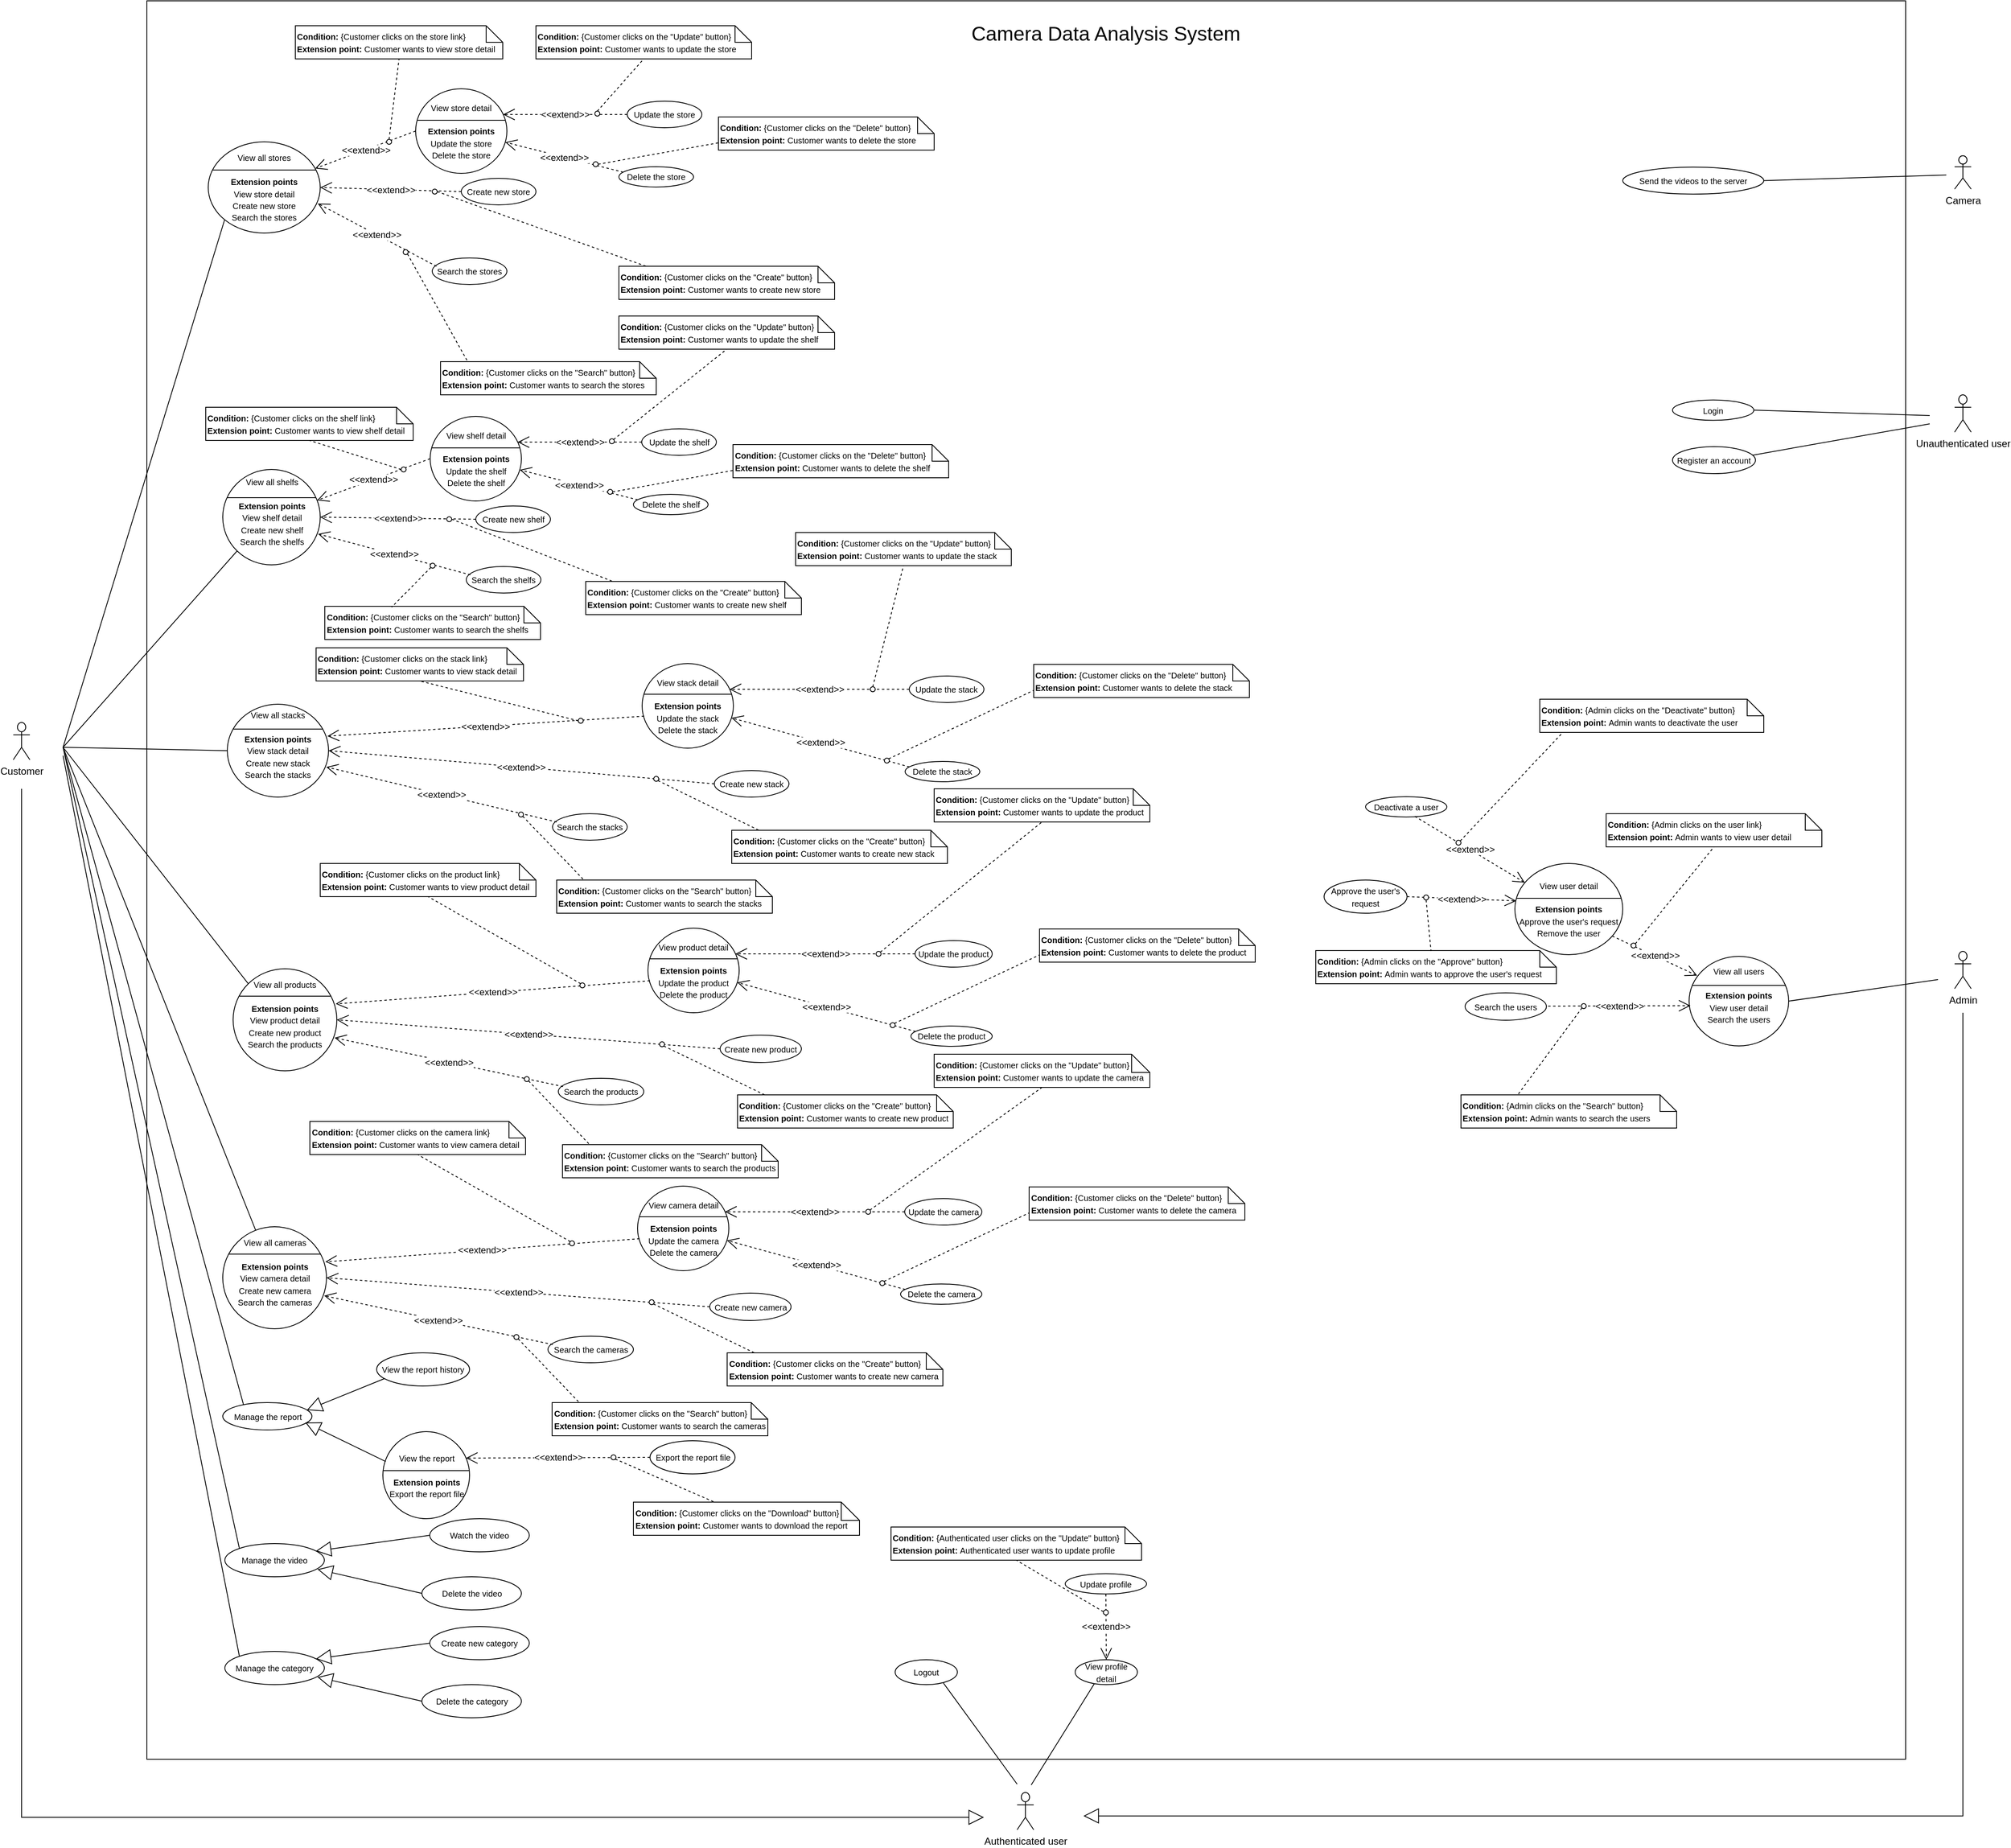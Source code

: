 <mxfile version="14.4.3" type="device"><diagram id="6UJ6OiUAnsXP5WU5iYvn" name="Page-1"><mxGraphModel dx="1351" dy="879" grid="1" gridSize="10" guides="1" tooltips="1" connect="1" arrows="1" fold="1" page="1" pageScale="1" pageWidth="850" pageHeight="1100" math="0" shadow="0"><root><mxCell id="0"/><mxCell id="1" parent="0"/><mxCell id="INBuplyQTcS28SzZKjMm-2" value="" style="whiteSpace=wrap;html=1;aspect=fixed;" parent="1" vertex="1"><mxGeometry x="281" y="270" width="2120" height="2120" as="geometry"/></mxCell><mxCell id="INBuplyQTcS28SzZKjMm-3" value="Customer" style="shape=umlActor;verticalLabelPosition=bottom;verticalAlign=top;html=1;outlineConnect=0;" parent="1" vertex="1"><mxGeometry x="120" y="1140" width="20" height="45" as="geometry"/></mxCell><mxCell id="INBuplyQTcS28SzZKjMm-4" value="&lt;font style=&quot;font-size: 24px&quot;&gt;Camera Data Analysis System&lt;/font&gt;" style="text;html=1;strokeColor=none;fillColor=none;align=center;verticalAlign=middle;whiteSpace=wrap;rounded=0;" parent="1" vertex="1"><mxGeometry x="1272" y="300" width="330" height="20" as="geometry"/></mxCell><mxCell id="INBuplyQTcS28SzZKjMm-18" value="&lt;font style=&quot;font-size: 10px&quot;&gt;View all stores&lt;br&gt;&lt;br&gt;&lt;b&gt;Extension points&lt;/b&gt;&lt;br&gt;View store detail&lt;br&gt;Create new store&lt;br&gt;Search the stores&lt;br&gt;&lt;/font&gt;" style="ellipse;whiteSpace=wrap;html=1;" parent="1" vertex="1"><mxGeometry x="355" y="440" width="135" height="110" as="geometry"/></mxCell><mxCell id="INBuplyQTcS28SzZKjMm-25" value="" style="line;strokeWidth=1;fillColor=none;align=left;verticalAlign=middle;spacingTop=-1;spacingLeft=3;spacingRight=3;rotatable=0;labelPosition=right;points=[];portConstraint=eastwest;" parent="1" vertex="1"><mxGeometry x="360" y="470" width="125" height="8" as="geometry"/></mxCell><mxCell id="INBuplyQTcS28SzZKjMm-27" value="&lt;font style=&quot;font-size: 10px&quot;&gt;View store detail&lt;br&gt;&lt;br&gt;&lt;b&gt;Extension points&lt;/b&gt;&lt;br&gt;Update the store&lt;br&gt;Delete the store&lt;br&gt;&lt;/font&gt;" style="ellipse;whiteSpace=wrap;html=1;" parent="1" vertex="1"><mxGeometry x="605" y="376" width="110" height="102" as="geometry"/></mxCell><mxCell id="INBuplyQTcS28SzZKjMm-28" value="" style="line;strokeWidth=1;fillColor=none;align=left;verticalAlign=middle;spacingTop=-1;spacingLeft=3;spacingRight=3;rotatable=0;labelPosition=right;points=[];portConstraint=eastwest;" parent="1" vertex="1"><mxGeometry x="607" y="410" width="106" height="8" as="geometry"/></mxCell><mxCell id="INBuplyQTcS28SzZKjMm-30" value="" style="endArrow=none;html=1;entryX=0;entryY=1;entryDx=0;entryDy=0;" parent="1" target="INBuplyQTcS28SzZKjMm-18" edge="1"><mxGeometry relative="1" as="geometry"><mxPoint x="180" y="1170" as="sourcePoint"/><mxPoint x="355" y="499.58" as="targetPoint"/></mxGeometry></mxCell><mxCell id="INBuplyQTcS28SzZKjMm-37" value="&amp;lt;&amp;lt;extend&amp;gt;&amp;gt;" style="endArrow=open;endSize=12;dashed=1;html=1;exitX=0;exitY=0.5;exitDx=0;exitDy=0;" parent="1" source="INBuplyQTcS28SzZKjMm-27" target="INBuplyQTcS28SzZKjMm-18" edge="1"><mxGeometry width="160" relative="1" as="geometry"><mxPoint x="605" y="426.58" as="sourcePoint"/><mxPoint x="765" y="427" as="targetPoint"/></mxGeometry></mxCell><mxCell id="INBuplyQTcS28SzZKjMm-38" value="&lt;font style=&quot;font-size: 10px&quot;&gt;&lt;b&gt;Condition: &lt;/b&gt;{Customer clicks on the store link}&lt;br&gt;&lt;b&gt;Extension point: &lt;/b&gt;Customer wants to view store detail&lt;/font&gt;" style="shape=note;size=20;whiteSpace=wrap;html=1;align=left;" parent="1" vertex="1"><mxGeometry x="460" y="300" width="250" height="40" as="geometry"/></mxCell><mxCell id="INBuplyQTcS28SzZKjMm-39" value="" style="endArrow=none;dashed=1;html=1;entryX=0.5;entryY=1;entryDx=0;entryDy=0;entryPerimeter=0;exitX=0.5;exitY=0;exitDx=0;exitDy=0;" parent="1" source="INBuplyQTcS28SzZKjMm-40" target="INBuplyQTcS28SzZKjMm-38" edge="1"><mxGeometry width="50" height="50" relative="1" as="geometry"><mxPoint x="530" y="490" as="sourcePoint"/><mxPoint x="580" y="440" as="targetPoint"/></mxGeometry></mxCell><mxCell id="INBuplyQTcS28SzZKjMm-40" value="" style="ellipse;whiteSpace=wrap;html=1;aspect=fixed;" parent="1" vertex="1"><mxGeometry x="570" y="437" width="6" height="6" as="geometry"/></mxCell><mxCell id="INBuplyQTcS28SzZKjMm-46" value="&lt;font style=&quot;font-size: 10px&quot;&gt;Update the store&lt;/font&gt;" style="ellipse;whiteSpace=wrap;html=1;fillColor=#ffffff;gradientColor=none;" parent="1" vertex="1"><mxGeometry x="860" y="391" width="90" height="32" as="geometry"/></mxCell><mxCell id="INBuplyQTcS28SzZKjMm-47" value="&lt;font style=&quot;font-size: 10px&quot;&gt;Delete the store&lt;/font&gt;" style="ellipse;whiteSpace=wrap;html=1;fillColor=#ffffff;gradientColor=none;" parent="1" vertex="1"><mxGeometry x="850" y="470" width="90" height="24.5" as="geometry"/></mxCell><mxCell id="INBuplyQTcS28SzZKjMm-48" value="&lt;span style=&quot;font-size: 10px&quot;&gt;Create new store&lt;/span&gt;" style="ellipse;whiteSpace=wrap;html=1;fillColor=#ffffff;gradientColor=none;" parent="1" vertex="1"><mxGeometry x="660" y="484" width="90" height="32" as="geometry"/></mxCell><mxCell id="INBuplyQTcS28SzZKjMm-49" value="&lt;font style=&quot;font-size: 10px&quot;&gt;Search the stores&lt;/font&gt;" style="ellipse;whiteSpace=wrap;html=1;fillColor=#ffffff;gradientColor=none;" parent="1" vertex="1"><mxGeometry x="625" y="580" width="90" height="32" as="geometry"/></mxCell><mxCell id="INBuplyQTcS28SzZKjMm-55" value="&amp;lt;&amp;lt;extend&amp;gt;&amp;gt;" style="endArrow=open;endSize=12;dashed=1;html=1;exitX=0;exitY=0.5;exitDx=0;exitDy=0;entryX=1;entryY=0.5;entryDx=0;entryDy=0;" parent="1" source="INBuplyQTcS28SzZKjMm-48" target="INBuplyQTcS28SzZKjMm-18" edge="1"><mxGeometry width="160" relative="1" as="geometry"><mxPoint x="605.0" y="550" as="sourcePoint"/><mxPoint x="484.078" y="598.425" as="targetPoint"/></mxGeometry></mxCell><mxCell id="INBuplyQTcS28SzZKjMm-56" value="&amp;lt;&amp;lt;extend&amp;gt;&amp;gt;" style="endArrow=open;endSize=12;dashed=1;html=1;exitX=0.056;exitY=0.313;exitDx=0;exitDy=0;entryX=0.978;entryY=0.676;entryDx=0;entryDy=0;entryPerimeter=0;exitPerimeter=0;" parent="1" source="INBuplyQTcS28SzZKjMm-49" target="INBuplyQTcS28SzZKjMm-18" edge="1"><mxGeometry width="160" relative="1" as="geometry"><mxPoint x="625.0" y="447" as="sourcePoint"/><mxPoint x="504.078" y="495.425" as="targetPoint"/></mxGeometry></mxCell><mxCell id="INBuplyQTcS28SzZKjMm-58" value="&amp;lt;&amp;lt;extend&amp;gt;&amp;gt;" style="endArrow=open;endSize=12;dashed=1;html=1;exitX=0;exitY=0.5;exitDx=0;exitDy=0;entryX=0.958;entryY=0.304;entryDx=0;entryDy=0;entryPerimeter=0;" parent="1" source="INBuplyQTcS28SzZKjMm-46" target="INBuplyQTcS28SzZKjMm-27" edge="1"><mxGeometry width="160" relative="1" as="geometry"><mxPoint x="645.0" y="467" as="sourcePoint"/><mxPoint x="740" y="419" as="targetPoint"/></mxGeometry></mxCell><mxCell id="INBuplyQTcS28SzZKjMm-59" value="&amp;lt;&amp;lt;extend&amp;gt;&amp;gt;" style="endArrow=open;endSize=12;dashed=1;html=1;exitX=0.059;exitY=0.271;exitDx=0;exitDy=0;exitPerimeter=0;" parent="1" source="INBuplyQTcS28SzZKjMm-47" target="INBuplyQTcS28SzZKjMm-27" edge="1"><mxGeometry width="160" relative="1" as="geometry"><mxPoint x="860.0" y="424.0" as="sourcePoint"/><mxPoint x="728.63" y="428.636" as="targetPoint"/></mxGeometry></mxCell><mxCell id="INBuplyQTcS28SzZKjMm-60" value="&lt;font style=&quot;font-size: 10px&quot;&gt;&lt;b&gt;Condition: &lt;/b&gt;{Customer clicks on the &quot;Update&quot; button}&lt;br&gt;&lt;b&gt;Extension point: &lt;/b&gt;Customer wants to update the store&lt;/font&gt;" style="shape=note;size=20;whiteSpace=wrap;html=1;align=left;" parent="1" vertex="1"><mxGeometry x="750" y="300" width="260" height="40" as="geometry"/></mxCell><mxCell id="INBuplyQTcS28SzZKjMm-61" value="" style="endArrow=none;dashed=1;html=1;entryX=0.5;entryY=1;entryDx=0;entryDy=0;entryPerimeter=0;exitX=0.5;exitY=0;exitDx=0;exitDy=0;" parent="1" source="INBuplyQTcS28SzZKjMm-62" target="INBuplyQTcS28SzZKjMm-60" edge="1"><mxGeometry width="50" height="50" relative="1" as="geometry"><mxPoint x="780" y="457" as="sourcePoint"/><mxPoint x="830" y="407" as="targetPoint"/></mxGeometry></mxCell><mxCell id="INBuplyQTcS28SzZKjMm-62" value="" style="ellipse;whiteSpace=wrap;html=1;aspect=fixed;" parent="1" vertex="1"><mxGeometry x="821" y="403" width="6" height="6" as="geometry"/></mxCell><mxCell id="INBuplyQTcS28SzZKjMm-63" value="&lt;font style=&quot;font-size: 10px&quot;&gt;&lt;b&gt;Condition: &lt;/b&gt;{Customer clicks on the &quot;Delete&quot; button}&lt;br&gt;&lt;b&gt;Extension point: &lt;/b&gt;Customer wants to delete the store&lt;/font&gt;" style="shape=note;size=20;whiteSpace=wrap;html=1;align=left;" parent="1" vertex="1"><mxGeometry x="970" y="410" width="260" height="40" as="geometry"/></mxCell><mxCell id="INBuplyQTcS28SzZKjMm-64" value="" style="endArrow=none;dashed=1;html=1;entryX=0.001;entryY=0.779;entryDx=0;entryDy=0;entryPerimeter=0;exitX=1;exitY=0.5;exitDx=0;exitDy=0;" parent="1" source="INBuplyQTcS28SzZKjMm-65" target="INBuplyQTcS28SzZKjMm-63" edge="1"><mxGeometry width="50" height="50" relative="1" as="geometry"><mxPoint x="795" y="516.5" as="sourcePoint"/><mxPoint x="845" y="466.5" as="targetPoint"/></mxGeometry></mxCell><mxCell id="INBuplyQTcS28SzZKjMm-65" value="" style="ellipse;whiteSpace=wrap;html=1;aspect=fixed;" parent="1" vertex="1"><mxGeometry x="819" y="464" width="6" height="6" as="geometry"/></mxCell><mxCell id="INBuplyQTcS28SzZKjMm-67" value="&lt;font style=&quot;font-size: 10px&quot;&gt;&lt;b&gt;Condition: &lt;/b&gt;{Customer clicks on the &quot;Create&quot; button}&lt;br&gt;&lt;b&gt;Extension point: &lt;/b&gt;Customer wants to create new store&lt;/font&gt;" style="shape=note;size=20;whiteSpace=wrap;html=1;align=left;" parent="1" vertex="1"><mxGeometry x="850" y="590" width="260" height="40" as="geometry"/></mxCell><mxCell id="INBuplyQTcS28SzZKjMm-68" value="" style="endArrow=none;dashed=1;html=1;entryX=0.126;entryY=0;entryDx=0;entryDy=0;entryPerimeter=0;exitX=1;exitY=0.5;exitDx=0;exitDy=0;" parent="1" source="INBuplyQTcS28SzZKjMm-69" target="INBuplyQTcS28SzZKjMm-67" edge="1"><mxGeometry width="50" height="50" relative="1" as="geometry"><mxPoint x="686" y="658.5" as="sourcePoint"/><mxPoint x="736" y="608.5" as="targetPoint"/></mxGeometry></mxCell><mxCell id="INBuplyQTcS28SzZKjMm-69" value="" style="ellipse;whiteSpace=wrap;html=1;aspect=fixed;" parent="1" vertex="1"><mxGeometry x="625" y="497" width="6" height="6" as="geometry"/></mxCell><mxCell id="INBuplyQTcS28SzZKjMm-71" value="&lt;font style=&quot;font-size: 10px&quot;&gt;&lt;b&gt;Condition: &lt;/b&gt;{Customer clicks on the &quot;Search&quot; button}&lt;br&gt;&lt;b&gt;Extension point: &lt;/b&gt;Customer wants to search the stores&lt;/font&gt;" style="shape=note;size=20;whiteSpace=wrap;html=1;align=left;" parent="1" vertex="1"><mxGeometry x="635" y="705" width="260" height="40" as="geometry"/></mxCell><mxCell id="INBuplyQTcS28SzZKjMm-72" value="" style="endArrow=none;dashed=1;html=1;entryX=0.126;entryY=0;entryDx=0;entryDy=0;entryPerimeter=0;exitX=1;exitY=1;exitDx=0;exitDy=0;" parent="1" source="INBuplyQTcS28SzZKjMm-73" target="INBuplyQTcS28SzZKjMm-71" edge="1"><mxGeometry width="50" height="50" relative="1" as="geometry"><mxPoint x="551" y="773.5" as="sourcePoint"/><mxPoint x="601" y="723.5" as="targetPoint"/></mxGeometry></mxCell><mxCell id="INBuplyQTcS28SzZKjMm-73" value="" style="ellipse;whiteSpace=wrap;html=1;aspect=fixed;" parent="1" vertex="1"><mxGeometry x="590" y="570" width="6" height="6" as="geometry"/></mxCell><mxCell id="INBuplyQTcS28SzZKjMm-147" value="&lt;font style=&quot;font-size: 10px&quot;&gt;View all shelfs&lt;br&gt;&lt;br&gt;&lt;b&gt;Extension points&lt;/b&gt;&lt;br&gt;View shelf detail&lt;br&gt;Create new shelf&lt;br&gt;Search the shelfs&lt;br&gt;&lt;br&gt;&lt;/font&gt;" style="ellipse;whiteSpace=wrap;html=1;" parent="1" vertex="1"><mxGeometry x="372.5" y="835" width="117.5" height="115" as="geometry"/></mxCell><mxCell id="INBuplyQTcS28SzZKjMm-148" value="" style="line;strokeWidth=1;fillColor=none;align=left;verticalAlign=middle;spacingTop=-1;spacingLeft=3;spacingRight=3;rotatable=0;labelPosition=right;points=[];portConstraint=eastwest;" parent="1" vertex="1"><mxGeometry x="378" y="865" width="107" height="8" as="geometry"/></mxCell><mxCell id="INBuplyQTcS28SzZKjMm-149" value="&lt;font style=&quot;font-size: 10px&quot;&gt;View shelf detail&lt;br&gt;&lt;br&gt;&lt;b&gt;Extension points&lt;/b&gt;&lt;br&gt;Update the shelf&lt;br&gt;Delete the shelf&lt;br&gt;&lt;/font&gt;" style="ellipse;whiteSpace=wrap;html=1;" parent="1" vertex="1"><mxGeometry x="622.5" y="771" width="110" height="102" as="geometry"/></mxCell><mxCell id="INBuplyQTcS28SzZKjMm-150" value="" style="line;strokeWidth=1;fillColor=none;align=left;verticalAlign=middle;spacingTop=-1;spacingLeft=3;spacingRight=3;rotatable=0;labelPosition=right;points=[];portConstraint=eastwest;" parent="1" vertex="1"><mxGeometry x="624.5" y="805" width="106" height="8" as="geometry"/></mxCell><mxCell id="INBuplyQTcS28SzZKjMm-151" value="" style="endArrow=none;html=1;entryX=0;entryY=1;entryDx=0;entryDy=0;" parent="1" target="INBuplyQTcS28SzZKjMm-147" edge="1"><mxGeometry relative="1" as="geometry"><mxPoint x="180" y="1170" as="sourcePoint"/><mxPoint x="372.5" y="894.58" as="targetPoint"/></mxGeometry></mxCell><mxCell id="INBuplyQTcS28SzZKjMm-152" value="&amp;lt;&amp;lt;extend&amp;gt;&amp;gt;" style="endArrow=open;endSize=12;dashed=1;html=1;exitX=0;exitY=0.5;exitDx=0;exitDy=0;" parent="1" source="INBuplyQTcS28SzZKjMm-149" target="INBuplyQTcS28SzZKjMm-147" edge="1"><mxGeometry width="160" relative="1" as="geometry"><mxPoint x="622.5" y="821.58" as="sourcePoint"/><mxPoint x="782.5" y="822" as="targetPoint"/></mxGeometry></mxCell><mxCell id="INBuplyQTcS28SzZKjMm-153" value="&lt;font style=&quot;font-size: 10px&quot;&gt;&lt;b&gt;Condition: &lt;/b&gt;{Customer clicks on the&amp;nbsp;&lt;span style=&quot;text-align: center&quot;&gt;shelf&lt;/span&gt;&amp;nbsp;link}&lt;br&gt;&lt;b&gt;Extension point: &lt;/b&gt;Customer wants to view&amp;nbsp;&lt;span style=&quot;text-align: center&quot;&gt;shelf&lt;/span&gt;&amp;nbsp;detail&lt;/font&gt;" style="shape=note;size=20;whiteSpace=wrap;html=1;align=left;" parent="1" vertex="1"><mxGeometry x="352" y="760" width="250" height="40" as="geometry"/></mxCell><mxCell id="INBuplyQTcS28SzZKjMm-154" value="" style="endArrow=none;dashed=1;html=1;entryX=0.5;entryY=1;entryDx=0;entryDy=0;entryPerimeter=0;exitX=0;exitY=0.5;exitDx=0;exitDy=0;" parent="1" source="INBuplyQTcS28SzZKjMm-155" target="INBuplyQTcS28SzZKjMm-153" edge="1"><mxGeometry width="50" height="50" relative="1" as="geometry"><mxPoint x="547.5" y="885" as="sourcePoint"/><mxPoint x="597.5" y="835" as="targetPoint"/></mxGeometry></mxCell><mxCell id="INBuplyQTcS28SzZKjMm-155" value="" style="ellipse;whiteSpace=wrap;html=1;aspect=fixed;" parent="1" vertex="1"><mxGeometry x="587.5" y="832" width="6" height="6" as="geometry"/></mxCell><mxCell id="INBuplyQTcS28SzZKjMm-156" value="&lt;font style=&quot;font-size: 10px&quot;&gt;Update the&amp;nbsp;&lt;/font&gt;&lt;span style=&quot;font-size: 10px&quot;&gt;shelf&lt;/span&gt;" style="ellipse;whiteSpace=wrap;html=1;fillColor=#ffffff;gradientColor=none;" parent="1" vertex="1"><mxGeometry x="877.5" y="786" width="90" height="32" as="geometry"/></mxCell><mxCell id="INBuplyQTcS28SzZKjMm-157" value="&lt;font style=&quot;font-size: 10px&quot;&gt;Delete the&amp;nbsp;&lt;/font&gt;&lt;span style=&quot;font-size: 10px&quot;&gt;shelf&lt;/span&gt;" style="ellipse;whiteSpace=wrap;html=1;fillColor=#ffffff;gradientColor=none;" parent="1" vertex="1"><mxGeometry x="867.5" y="865" width="90" height="24.5" as="geometry"/></mxCell><mxCell id="INBuplyQTcS28SzZKjMm-158" value="&lt;span style=&quot;font-size: 10px&quot;&gt;Create new&amp;nbsp;&lt;/span&gt;&lt;span style=&quot;font-size: 10px&quot;&gt;shelf&lt;/span&gt;" style="ellipse;whiteSpace=wrap;html=1;fillColor=#ffffff;gradientColor=none;" parent="1" vertex="1"><mxGeometry x="677.5" y="879" width="90" height="32" as="geometry"/></mxCell><mxCell id="INBuplyQTcS28SzZKjMm-159" value="&lt;font style=&quot;font-size: 10px&quot;&gt;Search the&amp;nbsp;&lt;/font&gt;&lt;span style=&quot;font-size: 10px&quot;&gt;shelfs&lt;/span&gt;" style="ellipse;whiteSpace=wrap;html=1;fillColor=#ffffff;gradientColor=none;" parent="1" vertex="1"><mxGeometry x="666" y="952" width="90" height="32" as="geometry"/></mxCell><mxCell id="INBuplyQTcS28SzZKjMm-161" value="&amp;lt;&amp;lt;extend&amp;gt;&amp;gt;" style="endArrow=open;endSize=12;dashed=1;html=1;exitX=0;exitY=0.5;exitDx=0;exitDy=0;entryX=1;entryY=0.5;entryDx=0;entryDy=0;" parent="1" source="INBuplyQTcS28SzZKjMm-158" target="INBuplyQTcS28SzZKjMm-147" edge="1"><mxGeometry width="160" relative="1" as="geometry"><mxPoint x="622.5" y="945" as="sourcePoint"/><mxPoint x="501.578" y="993.425" as="targetPoint"/></mxGeometry></mxCell><mxCell id="INBuplyQTcS28SzZKjMm-162" value="&amp;lt;&amp;lt;extend&amp;gt;&amp;gt;" style="endArrow=open;endSize=12;dashed=1;html=1;exitX=0.056;exitY=0.313;exitDx=0;exitDy=0;entryX=0.978;entryY=0.676;entryDx=0;entryDy=0;entryPerimeter=0;exitPerimeter=0;" parent="1" source="INBuplyQTcS28SzZKjMm-159" target="INBuplyQTcS28SzZKjMm-147" edge="1"><mxGeometry width="160" relative="1" as="geometry"><mxPoint x="642.5" y="842" as="sourcePoint"/><mxPoint x="521.578" y="890.425" as="targetPoint"/></mxGeometry></mxCell><mxCell id="INBuplyQTcS28SzZKjMm-164" value="&amp;lt;&amp;lt;extend&amp;gt;&amp;gt;" style="endArrow=open;endSize=12;dashed=1;html=1;exitX=0;exitY=0.5;exitDx=0;exitDy=0;entryX=0.958;entryY=0.304;entryDx=0;entryDy=0;entryPerimeter=0;" parent="1" source="INBuplyQTcS28SzZKjMm-156" target="INBuplyQTcS28SzZKjMm-149" edge="1"><mxGeometry width="160" relative="1" as="geometry"><mxPoint x="662.5" y="862" as="sourcePoint"/><mxPoint x="757.5" y="814" as="targetPoint"/></mxGeometry></mxCell><mxCell id="INBuplyQTcS28SzZKjMm-165" value="&amp;lt;&amp;lt;extend&amp;gt;&amp;gt;" style="endArrow=open;endSize=12;dashed=1;html=1;exitX=0.059;exitY=0.271;exitDx=0;exitDy=0;exitPerimeter=0;" parent="1" source="INBuplyQTcS28SzZKjMm-157" target="INBuplyQTcS28SzZKjMm-149" edge="1"><mxGeometry width="160" relative="1" as="geometry"><mxPoint x="877.5" y="819.0" as="sourcePoint"/><mxPoint x="746.13" y="823.636" as="targetPoint"/></mxGeometry></mxCell><mxCell id="INBuplyQTcS28SzZKjMm-166" value="&lt;font style=&quot;font-size: 10px&quot;&gt;&lt;b&gt;Condition: &lt;/b&gt;{Customer clicks on the &quot;Update&quot; button}&lt;br&gt;&lt;b&gt;Extension point: &lt;/b&gt;Customer wants to update the&amp;nbsp;&lt;/font&gt;&lt;span style=&quot;font-size: 10px ; text-align: center&quot;&gt;shelf&lt;/span&gt;" style="shape=note;size=20;whiteSpace=wrap;html=1;align=left;" parent="1" vertex="1"><mxGeometry x="850" y="650" width="260" height="40" as="geometry"/></mxCell><mxCell id="INBuplyQTcS28SzZKjMm-167" value="" style="endArrow=none;dashed=1;html=1;entryX=0.5;entryY=1;entryDx=0;entryDy=0;entryPerimeter=0;exitX=1;exitY=0;exitDx=0;exitDy=0;" parent="1" source="INBuplyQTcS28SzZKjMm-168" target="INBuplyQTcS28SzZKjMm-166" edge="1"><mxGeometry width="50" height="50" relative="1" as="geometry"><mxPoint x="797.5" y="852" as="sourcePoint"/><mxPoint x="847.5" y="802" as="targetPoint"/></mxGeometry></mxCell><mxCell id="INBuplyQTcS28SzZKjMm-168" value="" style="ellipse;whiteSpace=wrap;html=1;aspect=fixed;" parent="1" vertex="1"><mxGeometry x="838.5" y="798" width="6" height="6" as="geometry"/></mxCell><mxCell id="INBuplyQTcS28SzZKjMm-169" value="&lt;font style=&quot;font-size: 10px&quot;&gt;&lt;b&gt;Condition: &lt;/b&gt;{Customer clicks on the &quot;Delete&quot; button}&lt;br&gt;&lt;b&gt;Extension point: &lt;/b&gt;Customer wants to delete the&amp;nbsp;&lt;/font&gt;&lt;span style=&quot;font-size: 10px ; text-align: center&quot;&gt;shelf&lt;/span&gt;" style="shape=note;size=20;whiteSpace=wrap;html=1;align=left;" parent="1" vertex="1"><mxGeometry x="987.5" y="805" width="260" height="40" as="geometry"/></mxCell><mxCell id="INBuplyQTcS28SzZKjMm-170" value="" style="endArrow=none;dashed=1;html=1;entryX=0.001;entryY=0.779;entryDx=0;entryDy=0;entryPerimeter=0;exitX=1;exitY=0.5;exitDx=0;exitDy=0;" parent="1" source="INBuplyQTcS28SzZKjMm-171" target="INBuplyQTcS28SzZKjMm-169" edge="1"><mxGeometry width="50" height="50" relative="1" as="geometry"><mxPoint x="812.5" y="911.5" as="sourcePoint"/><mxPoint x="862.5" y="861.5" as="targetPoint"/></mxGeometry></mxCell><mxCell id="INBuplyQTcS28SzZKjMm-171" value="" style="ellipse;whiteSpace=wrap;html=1;aspect=fixed;" parent="1" vertex="1"><mxGeometry x="836.5" y="859" width="6" height="6" as="geometry"/></mxCell><mxCell id="INBuplyQTcS28SzZKjMm-172" value="&lt;font style=&quot;font-size: 10px&quot;&gt;&lt;b&gt;Condition: &lt;/b&gt;{Customer clicks on the &quot;Create&quot; button}&lt;br&gt;&lt;b&gt;Extension point: &lt;/b&gt;Customer wants to create new&amp;nbsp;&lt;/font&gt;&lt;span style=&quot;font-size: 10px ; text-align: center&quot;&gt;shelf&lt;/span&gt;" style="shape=note;size=20;whiteSpace=wrap;html=1;align=left;" parent="1" vertex="1"><mxGeometry x="810" y="970" width="260" height="40" as="geometry"/></mxCell><mxCell id="INBuplyQTcS28SzZKjMm-173" value="" style="endArrow=none;dashed=1;html=1;entryX=0.126;entryY=0;entryDx=0;entryDy=0;entryPerimeter=0;exitX=1;exitY=0.5;exitDx=0;exitDy=0;" parent="1" source="INBuplyQTcS28SzZKjMm-174" target="INBuplyQTcS28SzZKjMm-172" edge="1"><mxGeometry width="50" height="50" relative="1" as="geometry"><mxPoint x="703.5" y="1053.5" as="sourcePoint"/><mxPoint x="753.5" y="1003.5" as="targetPoint"/></mxGeometry></mxCell><mxCell id="INBuplyQTcS28SzZKjMm-174" value="" style="ellipse;whiteSpace=wrap;html=1;aspect=fixed;" parent="1" vertex="1"><mxGeometry x="642.5" y="892" width="6" height="6" as="geometry"/></mxCell><mxCell id="INBuplyQTcS28SzZKjMm-175" value="&lt;font style=&quot;font-size: 10px&quot;&gt;&lt;b&gt;Condition: &lt;/b&gt;{Customer clicks on the &quot;Search&quot; button}&lt;br&gt;&lt;b&gt;Extension point: &lt;/b&gt;Customer wants to search the&amp;nbsp;&lt;/font&gt;&lt;span style=&quot;font-size: 10px ; text-align: center&quot;&gt;shelfs&lt;/span&gt;" style="shape=note;size=20;whiteSpace=wrap;html=1;align=left;" parent="1" vertex="1"><mxGeometry x="495.5" y="1000" width="260" height="40" as="geometry"/></mxCell><mxCell id="INBuplyQTcS28SzZKjMm-176" value="" style="endArrow=none;dashed=1;html=1;entryX=0.31;entryY=0.025;entryDx=0;entryDy=0;entryPerimeter=0;exitX=0;exitY=1;exitDx=0;exitDy=0;" parent="1" source="INBuplyQTcS28SzZKjMm-177" target="INBuplyQTcS28SzZKjMm-175" edge="1"><mxGeometry width="50" height="50" relative="1" as="geometry"><mxPoint x="568.5" y="1168.5" as="sourcePoint"/><mxPoint x="618.5" y="1118.5" as="targetPoint"/></mxGeometry></mxCell><mxCell id="INBuplyQTcS28SzZKjMm-177" value="" style="ellipse;whiteSpace=wrap;html=1;aspect=fixed;" parent="1" vertex="1"><mxGeometry x="622.5" y="948" width="6" height="6" as="geometry"/></mxCell><mxCell id="INBuplyQTcS28SzZKjMm-183" value="&lt;font style=&quot;font-size: 10px&quot;&gt;View all stacks&lt;br&gt;&lt;br&gt;&lt;b&gt;Extension points&lt;/b&gt;&lt;br&gt;View stack&amp;nbsp;detail&lt;br&gt;Create new stack&lt;br&gt;Search the stacks&lt;br&gt;&lt;br&gt;&lt;/font&gt;" style="ellipse;whiteSpace=wrap;html=1;" parent="1" vertex="1"><mxGeometry x="378" y="1118" width="122" height="112" as="geometry"/></mxCell><mxCell id="INBuplyQTcS28SzZKjMm-184" value="" style="line;strokeWidth=1;fillColor=none;align=left;verticalAlign=middle;spacingTop=-1;spacingLeft=3;spacingRight=3;rotatable=0;labelPosition=right;points=[];portConstraint=eastwest;" parent="1" vertex="1"><mxGeometry x="385" y="1144" width="108" height="8" as="geometry"/></mxCell><mxCell id="INBuplyQTcS28SzZKjMm-185" value="&lt;font style=&quot;font-size: 10px&quot;&gt;View stack&amp;nbsp;detail&lt;br&gt;&lt;br&gt;&lt;b&gt;Extension points&lt;/b&gt;&lt;br&gt;Update the stack&lt;br&gt;Delete the stack&lt;br&gt;&lt;/font&gt;" style="ellipse;whiteSpace=wrap;html=1;" parent="1" vertex="1"><mxGeometry x="878" y="1069" width="110" height="102" as="geometry"/></mxCell><mxCell id="INBuplyQTcS28SzZKjMm-186" value="" style="line;strokeWidth=1;fillColor=none;align=left;verticalAlign=middle;spacingTop=-1;spacingLeft=3;spacingRight=3;rotatable=0;labelPosition=right;points=[];portConstraint=eastwest;" parent="1" vertex="1"><mxGeometry x="880" y="1102" width="106" height="8" as="geometry"/></mxCell><mxCell id="INBuplyQTcS28SzZKjMm-187" value="&amp;lt;&amp;lt;extend&amp;gt;&amp;gt;" style="endArrow=open;endSize=12;dashed=1;html=1;entryX=0.989;entryY=0.344;entryDx=0;entryDy=0;entryPerimeter=0;exitX=0.022;exitY=0.622;exitDx=0;exitDy=0;exitPerimeter=0;" parent="1" source="INBuplyQTcS28SzZKjMm-185" target="INBuplyQTcS28SzZKjMm-183" edge="1"><mxGeometry width="160" relative="1" as="geometry"><mxPoint x="890" y="1230" as="sourcePoint"/><mxPoint x="818" y="1267" as="targetPoint"/></mxGeometry></mxCell><mxCell id="INBuplyQTcS28SzZKjMm-188" value="&lt;font style=&quot;font-size: 10px&quot;&gt;&lt;b&gt;Condition: &lt;/b&gt;{Customer clicks on the&amp;nbsp;&lt;span style=&quot;text-align: center&quot;&gt;stack&lt;/span&gt;&amp;nbsp;link}&lt;br&gt;&lt;b&gt;Extension point: &lt;/b&gt;Customer wants to view&amp;nbsp;&lt;span style=&quot;text-align: center&quot;&gt;stack&lt;/span&gt;&amp;nbsp;detail&lt;/font&gt;" style="shape=note;size=20;whiteSpace=wrap;html=1;align=left;" parent="1" vertex="1"><mxGeometry x="485" y="1050" width="250" height="40" as="geometry"/></mxCell><mxCell id="INBuplyQTcS28SzZKjMm-189" value="" style="endArrow=none;dashed=1;html=1;entryX=0.5;entryY=1;entryDx=0;entryDy=0;entryPerimeter=0;exitX=0;exitY=0.5;exitDx=0;exitDy=0;" parent="1" source="INBuplyQTcS28SzZKjMm-190" target="INBuplyQTcS28SzZKjMm-188" edge="1"><mxGeometry width="50" height="50" relative="1" as="geometry"><mxPoint x="583" y="1330" as="sourcePoint"/><mxPoint x="633" y="1280" as="targetPoint"/></mxGeometry></mxCell><mxCell id="INBuplyQTcS28SzZKjMm-190" value="" style="ellipse;whiteSpace=wrap;html=1;aspect=fixed;" parent="1" vertex="1"><mxGeometry x="801" y="1135" width="6" height="6" as="geometry"/></mxCell><mxCell id="INBuplyQTcS28SzZKjMm-191" value="&lt;font style=&quot;font-size: 10px&quot;&gt;Update the&amp;nbsp;&lt;/font&gt;&lt;span style=&quot;font-size: 10px&quot;&gt;stack&lt;/span&gt;" style="ellipse;whiteSpace=wrap;html=1;fillColor=#ffffff;gradientColor=none;" parent="1" vertex="1"><mxGeometry x="1200" y="1084" width="90" height="32" as="geometry"/></mxCell><mxCell id="INBuplyQTcS28SzZKjMm-192" value="&lt;font style=&quot;font-size: 10px&quot;&gt;Delete the&amp;nbsp;&lt;/font&gt;&lt;span style=&quot;font-size: 10px&quot;&gt;stack&lt;/span&gt;" style="ellipse;whiteSpace=wrap;html=1;fillColor=#ffffff;gradientColor=none;" parent="1" vertex="1"><mxGeometry x="1195" y="1187" width="90" height="24.5" as="geometry"/></mxCell><mxCell id="INBuplyQTcS28SzZKjMm-193" value="&lt;span style=&quot;font-size: 10px&quot;&gt;Create new&amp;nbsp;&lt;/span&gt;&lt;span style=&quot;font-size: 10px&quot;&gt;stack&lt;/span&gt;" style="ellipse;whiteSpace=wrap;html=1;fillColor=#ffffff;gradientColor=none;" parent="1" vertex="1"><mxGeometry x="965" y="1198" width="90" height="32" as="geometry"/></mxCell><mxCell id="INBuplyQTcS28SzZKjMm-194" value="&lt;font style=&quot;font-size: 10px&quot;&gt;Search the&amp;nbsp;&lt;/font&gt;&lt;span style=&quot;font-size: 10px&quot;&gt;stacks&lt;/span&gt;" style="ellipse;whiteSpace=wrap;html=1;fillColor=#ffffff;gradientColor=none;" parent="1" vertex="1"><mxGeometry x="770" y="1250" width="90" height="32" as="geometry"/></mxCell><mxCell id="INBuplyQTcS28SzZKjMm-196" value="&amp;lt;&amp;lt;extend&amp;gt;&amp;gt;" style="endArrow=open;endSize=12;dashed=1;html=1;exitX=0;exitY=0.5;exitDx=0;exitDy=0;entryX=1;entryY=0.5;entryDx=0;entryDy=0;" parent="1" source="INBuplyQTcS28SzZKjMm-193" target="INBuplyQTcS28SzZKjMm-183" edge="1"><mxGeometry width="160" relative="1" as="geometry"><mxPoint x="658.0" y="1390" as="sourcePoint"/><mxPoint x="537.078" y="1438.425" as="targetPoint"/></mxGeometry></mxCell><mxCell id="INBuplyQTcS28SzZKjMm-197" value="&amp;lt;&amp;lt;extend&amp;gt;&amp;gt;" style="endArrow=open;endSize=12;dashed=1;html=1;exitX=0.056;exitY=0.313;exitDx=0;exitDy=0;entryX=0.978;entryY=0.676;entryDx=0;entryDy=0;entryPerimeter=0;exitPerimeter=0;" parent="1" source="INBuplyQTcS28SzZKjMm-194" target="INBuplyQTcS28SzZKjMm-183" edge="1"><mxGeometry width="160" relative="1" as="geometry"><mxPoint x="678.0" y="1287" as="sourcePoint"/><mxPoint x="557.078" y="1335.425" as="targetPoint"/></mxGeometry></mxCell><mxCell id="INBuplyQTcS28SzZKjMm-199" value="&amp;lt;&amp;lt;extend&amp;gt;&amp;gt;" style="endArrow=open;endSize=12;dashed=1;html=1;exitX=0;exitY=0.5;exitDx=0;exitDy=0;entryX=0.958;entryY=0.304;entryDx=0;entryDy=0;entryPerimeter=0;" parent="1" source="INBuplyQTcS28SzZKjMm-191" target="INBuplyQTcS28SzZKjMm-185" edge="1"><mxGeometry width="160" relative="1" as="geometry"><mxPoint x="698.0" y="1307" as="sourcePoint"/><mxPoint x="793" y="1259" as="targetPoint"/></mxGeometry></mxCell><mxCell id="INBuplyQTcS28SzZKjMm-200" value="&amp;lt;&amp;lt;extend&amp;gt;&amp;gt;" style="endArrow=open;endSize=12;dashed=1;html=1;exitX=0.059;exitY=0.271;exitDx=0;exitDy=0;exitPerimeter=0;" parent="1" source="INBuplyQTcS28SzZKjMm-192" target="INBuplyQTcS28SzZKjMm-185" edge="1"><mxGeometry width="160" relative="1" as="geometry"><mxPoint x="913.0" y="1264" as="sourcePoint"/><mxPoint x="781.63" y="1268.636" as="targetPoint"/></mxGeometry></mxCell><mxCell id="INBuplyQTcS28SzZKjMm-201" value="&lt;font style=&quot;font-size: 10px&quot;&gt;&lt;b&gt;Condition: &lt;/b&gt;{Customer clicks on the &quot;Update&quot; button}&lt;br&gt;&lt;b&gt;Extension point: &lt;/b&gt;Customer wants to update the&amp;nbsp;&lt;/font&gt;&lt;span style=&quot;font-size: 10px ; text-align: center&quot;&gt;stack&lt;/span&gt;" style="shape=note;size=20;whiteSpace=wrap;html=1;align=left;" parent="1" vertex="1"><mxGeometry x="1063" y="911" width="260" height="40" as="geometry"/></mxCell><mxCell id="INBuplyQTcS28SzZKjMm-202" value="" style="endArrow=none;dashed=1;html=1;entryX=0.5;entryY=1;entryDx=0;entryDy=0;entryPerimeter=0;exitX=0.5;exitY=0;exitDx=0;exitDy=0;" parent="1" source="INBuplyQTcS28SzZKjMm-203" target="INBuplyQTcS28SzZKjMm-201" edge="1"><mxGeometry width="50" height="50" relative="1" as="geometry"><mxPoint x="833" y="1297" as="sourcePoint"/><mxPoint x="883" y="1247" as="targetPoint"/></mxGeometry></mxCell><mxCell id="INBuplyQTcS28SzZKjMm-203" value="" style="ellipse;whiteSpace=wrap;html=1;aspect=fixed;" parent="1" vertex="1"><mxGeometry x="1153" y="1097" width="6" height="6" as="geometry"/></mxCell><mxCell id="INBuplyQTcS28SzZKjMm-204" value="&lt;font style=&quot;font-size: 10px&quot;&gt;&lt;b&gt;Condition: &lt;/b&gt;{Customer clicks on the &quot;Delete&quot; button}&lt;br&gt;&lt;b&gt;Extension point: &lt;/b&gt;Customer wants to delete the&amp;nbsp;&lt;/font&gt;&lt;span style=&quot;font-size: 10px ; text-align: center&quot;&gt;stack&lt;/span&gt;" style="shape=note;size=20;whiteSpace=wrap;html=1;align=left;" parent="1" vertex="1"><mxGeometry x="1350" y="1070" width="260" height="40" as="geometry"/></mxCell><mxCell id="INBuplyQTcS28SzZKjMm-205" value="" style="endArrow=none;dashed=1;html=1;entryX=0.001;entryY=0.779;entryDx=0;entryDy=0;entryPerimeter=0;exitX=1;exitY=0;exitDx=0;exitDy=0;" parent="1" source="INBuplyQTcS28SzZKjMm-206" target="INBuplyQTcS28SzZKjMm-204" edge="1"><mxGeometry width="50" height="50" relative="1" as="geometry"><mxPoint x="848" y="1356.5" as="sourcePoint"/><mxPoint x="898" y="1306.5" as="targetPoint"/></mxGeometry></mxCell><mxCell id="INBuplyQTcS28SzZKjMm-206" value="" style="ellipse;whiteSpace=wrap;html=1;aspect=fixed;" parent="1" vertex="1"><mxGeometry x="1170" y="1183" width="6" height="6" as="geometry"/></mxCell><mxCell id="INBuplyQTcS28SzZKjMm-207" value="&lt;font style=&quot;font-size: 10px&quot;&gt;&lt;b&gt;Condition: &lt;/b&gt;{Customer clicks on the &quot;Create&quot; button}&lt;br&gt;&lt;b&gt;Extension point: &lt;/b&gt;Customer wants to create new&amp;nbsp;&lt;/font&gt;&lt;span style=&quot;font-size: 10px ; text-align: center&quot;&gt;stack&lt;/span&gt;" style="shape=note;size=20;whiteSpace=wrap;html=1;align=left;" parent="1" vertex="1"><mxGeometry x="986" y="1270" width="260" height="40" as="geometry"/></mxCell><mxCell id="INBuplyQTcS28SzZKjMm-208" value="" style="endArrow=none;dashed=1;html=1;entryX=0.126;entryY=0;entryDx=0;entryDy=0;entryPerimeter=0;exitX=1;exitY=1;exitDx=0;exitDy=0;" parent="1" source="INBuplyQTcS28SzZKjMm-209" target="INBuplyQTcS28SzZKjMm-207" edge="1"><mxGeometry width="50" height="50" relative="1" as="geometry"><mxPoint x="739" y="1498.5" as="sourcePoint"/><mxPoint x="789" y="1448.5" as="targetPoint"/></mxGeometry></mxCell><mxCell id="INBuplyQTcS28SzZKjMm-209" value="" style="ellipse;whiteSpace=wrap;html=1;aspect=fixed;" parent="1" vertex="1"><mxGeometry x="892" y="1205" width="6" height="6" as="geometry"/></mxCell><mxCell id="INBuplyQTcS28SzZKjMm-210" value="&lt;font style=&quot;font-size: 10px&quot;&gt;&lt;b&gt;Condition: &lt;/b&gt;{Customer clicks on the &quot;Search&quot; button}&lt;br&gt;&lt;b&gt;Extension point: &lt;/b&gt;Customer wants to search the&amp;nbsp;&lt;/font&gt;&lt;span style=&quot;font-size: 10px ; text-align: center&quot;&gt;stacks&lt;/span&gt;" style="shape=note;size=20;whiteSpace=wrap;html=1;align=left;" parent="1" vertex="1"><mxGeometry x="775" y="1330" width="260" height="40" as="geometry"/></mxCell><mxCell id="INBuplyQTcS28SzZKjMm-211" value="" style="endArrow=none;dashed=1;html=1;entryX=0.126;entryY=0;entryDx=0;entryDy=0;entryPerimeter=0;exitX=1;exitY=1;exitDx=0;exitDy=0;" parent="1" source="INBuplyQTcS28SzZKjMm-212" target="INBuplyQTcS28SzZKjMm-210" edge="1"><mxGeometry width="50" height="50" relative="1" as="geometry"><mxPoint x="604" y="1613.5" as="sourcePoint"/><mxPoint x="654" y="1563.5" as="targetPoint"/></mxGeometry></mxCell><mxCell id="INBuplyQTcS28SzZKjMm-212" value="" style="ellipse;whiteSpace=wrap;html=1;aspect=fixed;" parent="1" vertex="1"><mxGeometry x="729" y="1248" width="6" height="6" as="geometry"/></mxCell><mxCell id="INBuplyQTcS28SzZKjMm-221" value="" style="endArrow=none;html=1;rounded=0;entryX=0;entryY=0.5;entryDx=0;entryDy=0;" parent="1" target="INBuplyQTcS28SzZKjMm-183" edge="1"><mxGeometry relative="1" as="geometry"><mxPoint x="180" y="1170" as="sourcePoint"/><mxPoint x="390" y="1190" as="targetPoint"/></mxGeometry></mxCell><mxCell id="INBuplyQTcS28SzZKjMm-222" value="&lt;font style=&quot;font-size: 10px&quot;&gt;View all products&lt;br&gt;&lt;br&gt;&lt;b&gt;Extension points&lt;/b&gt;&lt;br&gt;View product&amp;nbsp;detail&lt;br&gt;Create new product&lt;br&gt;Search the products&lt;br&gt;&lt;br&gt;&lt;/font&gt;" style="ellipse;whiteSpace=wrap;html=1;" parent="1" vertex="1"><mxGeometry x="385" y="1437" width="125" height="123" as="geometry"/></mxCell><mxCell id="INBuplyQTcS28SzZKjMm-223" value="" style="line;strokeWidth=1;fillColor=none;align=left;verticalAlign=middle;spacingTop=-1;spacingLeft=3;spacingRight=3;rotatable=0;labelPosition=right;points=[];portConstraint=eastwest;" parent="1" vertex="1"><mxGeometry x="392" y="1466" width="111" height="8" as="geometry"/></mxCell><mxCell id="INBuplyQTcS28SzZKjMm-224" value="&lt;font style=&quot;font-size: 10px&quot;&gt;View product&amp;nbsp;detail&lt;br&gt;&lt;br&gt;&lt;b&gt;Extension points&lt;/b&gt;&lt;br&gt;Update the product&lt;br&gt;Delete the product&lt;br&gt;&lt;/font&gt;" style="ellipse;whiteSpace=wrap;html=1;" parent="1" vertex="1"><mxGeometry x="885" y="1388" width="110" height="102" as="geometry"/></mxCell><mxCell id="INBuplyQTcS28SzZKjMm-225" value="" style="line;strokeWidth=1;fillColor=none;align=left;verticalAlign=middle;spacingTop=-1;spacingLeft=3;spacingRight=3;rotatable=0;labelPosition=right;points=[];portConstraint=eastwest;" parent="1" vertex="1"><mxGeometry x="887" y="1421" width="106" height="8" as="geometry"/></mxCell><mxCell id="INBuplyQTcS28SzZKjMm-226" value="&amp;lt;&amp;lt;extend&amp;gt;&amp;gt;" style="endArrow=open;endSize=12;dashed=1;html=1;entryX=0.989;entryY=0.344;entryDx=0;entryDy=0;entryPerimeter=0;exitX=0.022;exitY=0.622;exitDx=0;exitDy=0;exitPerimeter=0;" parent="1" source="INBuplyQTcS28SzZKjMm-224" target="INBuplyQTcS28SzZKjMm-222" edge="1"><mxGeometry width="160" relative="1" as="geometry"><mxPoint x="897" y="1549" as="sourcePoint"/><mxPoint x="825" y="1586" as="targetPoint"/></mxGeometry></mxCell><mxCell id="INBuplyQTcS28SzZKjMm-227" value="&lt;font style=&quot;font-size: 10px&quot;&gt;&lt;b&gt;Condition: &lt;/b&gt;{Customer clicks on the&amp;nbsp;&lt;span style=&quot;text-align: center&quot;&gt;product&lt;/span&gt;&amp;nbsp;link}&lt;br&gt;&lt;b&gt;Extension point: &lt;/b&gt;Customer wants to view&amp;nbsp;&lt;span style=&quot;text-align: center&quot;&gt;product&lt;/span&gt;&amp;nbsp;detail&lt;/font&gt;" style="shape=note;size=20;whiteSpace=wrap;html=1;align=left;" parent="1" vertex="1"><mxGeometry x="490" y="1310" width="260" height="40" as="geometry"/></mxCell><mxCell id="INBuplyQTcS28SzZKjMm-228" value="" style="endArrow=none;dashed=1;html=1;entryX=0.5;entryY=1;entryDx=0;entryDy=0;entryPerimeter=0;exitX=0;exitY=0;exitDx=0;exitDy=0;" parent="1" source="INBuplyQTcS28SzZKjMm-229" target="INBuplyQTcS28SzZKjMm-227" edge="1"><mxGeometry width="50" height="50" relative="1" as="geometry"><mxPoint x="590" y="1649" as="sourcePoint"/><mxPoint x="640" y="1599" as="targetPoint"/></mxGeometry></mxCell><mxCell id="INBuplyQTcS28SzZKjMm-229" value="" style="ellipse;whiteSpace=wrap;html=1;aspect=fixed;" parent="1" vertex="1"><mxGeometry x="803" y="1454" width="6" height="6" as="geometry"/></mxCell><mxCell id="INBuplyQTcS28SzZKjMm-230" value="&lt;font style=&quot;font-size: 10px&quot;&gt;Update the&amp;nbsp;&lt;/font&gt;&lt;span style=&quot;font-size: 10px&quot;&gt;product&lt;/span&gt;" style="ellipse;whiteSpace=wrap;html=1;fillColor=#ffffff;gradientColor=none;" parent="1" vertex="1"><mxGeometry x="1207" y="1403" width="93" height="32" as="geometry"/></mxCell><mxCell id="INBuplyQTcS28SzZKjMm-231" value="&lt;font style=&quot;font-size: 10px&quot;&gt;Delete the&amp;nbsp;&lt;/font&gt;&lt;span style=&quot;font-size: 10px&quot;&gt;product&lt;/span&gt;" style="ellipse;whiteSpace=wrap;html=1;fillColor=#ffffff;gradientColor=none;" parent="1" vertex="1"><mxGeometry x="1202" y="1506" width="98" height="24.5" as="geometry"/></mxCell><mxCell id="INBuplyQTcS28SzZKjMm-232" value="&lt;span style=&quot;font-size: 10px&quot;&gt;Create new&amp;nbsp;&lt;/span&gt;&lt;span style=&quot;font-size: 10px&quot;&gt;product&lt;/span&gt;" style="ellipse;whiteSpace=wrap;html=1;fillColor=#ffffff;gradientColor=none;" parent="1" vertex="1"><mxGeometry x="972" y="1517" width="98" height="33" as="geometry"/></mxCell><mxCell id="INBuplyQTcS28SzZKjMm-233" value="&lt;font style=&quot;font-size: 10px&quot;&gt;Search the&amp;nbsp;&lt;/font&gt;&lt;span style=&quot;font-size: 10px&quot;&gt;products&lt;/span&gt;" style="ellipse;whiteSpace=wrap;html=1;fillColor=#ffffff;gradientColor=none;" parent="1" vertex="1"><mxGeometry x="777" y="1569" width="103" height="32" as="geometry"/></mxCell><mxCell id="INBuplyQTcS28SzZKjMm-234" value="&amp;lt;&amp;lt;extend&amp;gt;&amp;gt;" style="endArrow=open;endSize=12;dashed=1;html=1;exitX=0;exitY=0.5;exitDx=0;exitDy=0;entryX=1;entryY=0.5;entryDx=0;entryDy=0;" parent="1" source="INBuplyQTcS28SzZKjMm-232" target="INBuplyQTcS28SzZKjMm-222" edge="1"><mxGeometry width="160" relative="1" as="geometry"><mxPoint x="665.0" y="1709" as="sourcePoint"/><mxPoint x="544.078" y="1757.425" as="targetPoint"/></mxGeometry></mxCell><mxCell id="INBuplyQTcS28SzZKjMm-235" value="&amp;lt;&amp;lt;extend&amp;gt;&amp;gt;" style="endArrow=open;endSize=12;dashed=1;html=1;exitX=0.056;exitY=0.313;exitDx=0;exitDy=0;entryX=0.978;entryY=0.676;entryDx=0;entryDy=0;entryPerimeter=0;exitPerimeter=0;" parent="1" source="INBuplyQTcS28SzZKjMm-233" target="INBuplyQTcS28SzZKjMm-222" edge="1"><mxGeometry width="160" relative="1" as="geometry"><mxPoint x="685.0" y="1606" as="sourcePoint"/><mxPoint x="564.078" y="1654.425" as="targetPoint"/></mxGeometry></mxCell><mxCell id="INBuplyQTcS28SzZKjMm-236" value="&amp;lt;&amp;lt;extend&amp;gt;&amp;gt;" style="endArrow=open;endSize=12;dashed=1;html=1;exitX=0;exitY=0.5;exitDx=0;exitDy=0;entryX=0.958;entryY=0.304;entryDx=0;entryDy=0;entryPerimeter=0;" parent="1" source="INBuplyQTcS28SzZKjMm-230" target="INBuplyQTcS28SzZKjMm-224" edge="1"><mxGeometry width="160" relative="1" as="geometry"><mxPoint x="705.0" y="1626" as="sourcePoint"/><mxPoint x="800" y="1578" as="targetPoint"/></mxGeometry></mxCell><mxCell id="INBuplyQTcS28SzZKjMm-237" value="&amp;lt;&amp;lt;extend&amp;gt;&amp;gt;" style="endArrow=open;endSize=12;dashed=1;html=1;exitX=0.059;exitY=0.271;exitDx=0;exitDy=0;exitPerimeter=0;" parent="1" source="INBuplyQTcS28SzZKjMm-231" target="INBuplyQTcS28SzZKjMm-224" edge="1"><mxGeometry width="160" relative="1" as="geometry"><mxPoint x="920.0" y="1583" as="sourcePoint"/><mxPoint x="788.63" y="1587.636" as="targetPoint"/></mxGeometry></mxCell><mxCell id="INBuplyQTcS28SzZKjMm-238" value="&lt;font style=&quot;font-size: 10px&quot;&gt;&lt;b&gt;Condition: &lt;/b&gt;{Customer clicks on the &quot;Update&quot; button}&lt;br&gt;&lt;b&gt;Extension point: &lt;/b&gt;Customer wants to update the&amp;nbsp;&lt;/font&gt;&lt;span style=&quot;font-size: 10px ; text-align: center&quot;&gt;product&lt;/span&gt;" style="shape=note;size=20;whiteSpace=wrap;html=1;align=left;" parent="1" vertex="1"><mxGeometry x="1230" y="1220" width="260" height="40" as="geometry"/></mxCell><mxCell id="INBuplyQTcS28SzZKjMm-239" value="" style="endArrow=none;dashed=1;html=1;entryX=0.5;entryY=1;entryDx=0;entryDy=0;entryPerimeter=0;exitX=1;exitY=0;exitDx=0;exitDy=0;" parent="1" source="INBuplyQTcS28SzZKjMm-240" target="INBuplyQTcS28SzZKjMm-238" edge="1"><mxGeometry width="50" height="50" relative="1" as="geometry"><mxPoint x="840" y="1616" as="sourcePoint"/><mxPoint x="890" y="1566" as="targetPoint"/></mxGeometry></mxCell><mxCell id="INBuplyQTcS28SzZKjMm-240" value="" style="ellipse;whiteSpace=wrap;html=1;aspect=fixed;" parent="1" vertex="1"><mxGeometry x="1160" y="1416" width="6" height="6" as="geometry"/></mxCell><mxCell id="INBuplyQTcS28SzZKjMm-241" value="&lt;font style=&quot;font-size: 10px&quot;&gt;&lt;b&gt;Condition: &lt;/b&gt;{Customer clicks on the &quot;Delete&quot; button}&lt;br&gt;&lt;b&gt;Extension point: &lt;/b&gt;Customer wants to delete the&amp;nbsp;&lt;/font&gt;&lt;span style=&quot;font-size: 10px ; text-align: center&quot;&gt;product&lt;/span&gt;" style="shape=note;size=20;whiteSpace=wrap;html=1;align=left;" parent="1" vertex="1"><mxGeometry x="1357" y="1389" width="260" height="40" as="geometry"/></mxCell><mxCell id="INBuplyQTcS28SzZKjMm-242" value="" style="endArrow=none;dashed=1;html=1;entryX=0.001;entryY=0.779;entryDx=0;entryDy=0;entryPerimeter=0;exitX=1;exitY=0;exitDx=0;exitDy=0;" parent="1" source="INBuplyQTcS28SzZKjMm-243" target="INBuplyQTcS28SzZKjMm-241" edge="1"><mxGeometry width="50" height="50" relative="1" as="geometry"><mxPoint x="855" y="1675.5" as="sourcePoint"/><mxPoint x="905" y="1625.5" as="targetPoint"/></mxGeometry></mxCell><mxCell id="INBuplyQTcS28SzZKjMm-243" value="" style="ellipse;whiteSpace=wrap;html=1;aspect=fixed;" parent="1" vertex="1"><mxGeometry x="1177" y="1502" width="6" height="6" as="geometry"/></mxCell><mxCell id="INBuplyQTcS28SzZKjMm-244" value="&lt;font style=&quot;font-size: 10px&quot;&gt;&lt;b&gt;Condition: &lt;/b&gt;{Customer clicks on the &quot;Create&quot; button}&lt;br&gt;&lt;b&gt;Extension point: &lt;/b&gt;Customer wants to create new&amp;nbsp;&lt;/font&gt;&lt;span style=&quot;font-size: 10px ; text-align: center&quot;&gt;product&lt;/span&gt;" style="shape=note;size=20;whiteSpace=wrap;html=1;align=left;" parent="1" vertex="1"><mxGeometry x="993" y="1589" width="260" height="40" as="geometry"/></mxCell><mxCell id="INBuplyQTcS28SzZKjMm-245" value="" style="endArrow=none;dashed=1;html=1;entryX=0.126;entryY=0;entryDx=0;entryDy=0;entryPerimeter=0;exitX=1;exitY=1;exitDx=0;exitDy=0;" parent="1" source="INBuplyQTcS28SzZKjMm-246" target="INBuplyQTcS28SzZKjMm-244" edge="1"><mxGeometry width="50" height="50" relative="1" as="geometry"><mxPoint x="746" y="1817.5" as="sourcePoint"/><mxPoint x="796" y="1767.5" as="targetPoint"/></mxGeometry></mxCell><mxCell id="INBuplyQTcS28SzZKjMm-246" value="" style="ellipse;whiteSpace=wrap;html=1;aspect=fixed;" parent="1" vertex="1"><mxGeometry x="899" y="1525" width="6" height="6" as="geometry"/></mxCell><mxCell id="INBuplyQTcS28SzZKjMm-247" value="&lt;font style=&quot;font-size: 10px&quot;&gt;&lt;b&gt;Condition: &lt;/b&gt;{Customer clicks on the &quot;Search&quot; button}&lt;br&gt;&lt;b&gt;Extension point: &lt;/b&gt;Customer wants to search the&amp;nbsp;&lt;/font&gt;&lt;span style=&quot;font-size: 10px ; text-align: center&quot;&gt;products&lt;/span&gt;" style="shape=note;size=20;whiteSpace=wrap;html=1;align=left;" parent="1" vertex="1"><mxGeometry x="782" y="1649" width="260" height="40" as="geometry"/></mxCell><mxCell id="INBuplyQTcS28SzZKjMm-248" value="" style="endArrow=none;dashed=1;html=1;entryX=0.126;entryY=0;entryDx=0;entryDy=0;entryPerimeter=0;exitX=1;exitY=1;exitDx=0;exitDy=0;" parent="1" source="INBuplyQTcS28SzZKjMm-249" target="INBuplyQTcS28SzZKjMm-247" edge="1"><mxGeometry width="50" height="50" relative="1" as="geometry"><mxPoint x="611" y="1932.5" as="sourcePoint"/><mxPoint x="661" y="1882.5" as="targetPoint"/></mxGeometry></mxCell><mxCell id="INBuplyQTcS28SzZKjMm-249" value="" style="ellipse;whiteSpace=wrap;html=1;aspect=fixed;" parent="1" vertex="1"><mxGeometry x="736" y="1567" width="6" height="6" as="geometry"/></mxCell><mxCell id="INBuplyQTcS28SzZKjMm-250" value="" style="endArrow=none;html=1;rounded=0;entryX=0;entryY=0;entryDx=0;entryDy=0;" parent="1" target="INBuplyQTcS28SzZKjMm-222" edge="1"><mxGeometry relative="1" as="geometry"><mxPoint x="180" y="1170" as="sourcePoint"/><mxPoint x="330" y="1340" as="targetPoint"/></mxGeometry></mxCell><mxCell id="INBuplyQTcS28SzZKjMm-252" value="&lt;font style=&quot;font-size: 10px&quot;&gt;View all cameras&lt;br&gt;&lt;br&gt;&lt;b&gt;Extension points&lt;/b&gt;&lt;br&gt;View camera detail&lt;br&gt;Create new camera&lt;br&gt;Search the cameras&lt;br&gt;&lt;br&gt;&lt;/font&gt;" style="ellipse;whiteSpace=wrap;html=1;" parent="1" vertex="1"><mxGeometry x="372.5" y="1748" width="125" height="123" as="geometry"/></mxCell><mxCell id="INBuplyQTcS28SzZKjMm-253" value="" style="line;strokeWidth=1;fillColor=none;align=left;verticalAlign=middle;spacingTop=-1;spacingLeft=3;spacingRight=3;rotatable=0;labelPosition=right;points=[];portConstraint=eastwest;" parent="1" vertex="1"><mxGeometry x="379.5" y="1777" width="111" height="8" as="geometry"/></mxCell><mxCell id="INBuplyQTcS28SzZKjMm-254" value="&lt;font style=&quot;font-size: 10px&quot;&gt;View camera&amp;nbsp;detail&lt;br&gt;&lt;br&gt;&lt;b&gt;Extension points&lt;/b&gt;&lt;br&gt;Update the camera&lt;br&gt;Delete the camera&lt;br&gt;&lt;/font&gt;" style="ellipse;whiteSpace=wrap;html=1;" parent="1" vertex="1"><mxGeometry x="872.5" y="1699" width="110" height="102" as="geometry"/></mxCell><mxCell id="INBuplyQTcS28SzZKjMm-255" value="" style="line;strokeWidth=1;fillColor=none;align=left;verticalAlign=middle;spacingTop=-1;spacingLeft=3;spacingRight=3;rotatable=0;labelPosition=right;points=[];portConstraint=eastwest;" parent="1" vertex="1"><mxGeometry x="874.5" y="1732" width="106" height="8" as="geometry"/></mxCell><mxCell id="INBuplyQTcS28SzZKjMm-256" value="&amp;lt;&amp;lt;extend&amp;gt;&amp;gt;" style="endArrow=open;endSize=12;dashed=1;html=1;entryX=0.989;entryY=0.344;entryDx=0;entryDy=0;entryPerimeter=0;exitX=0.022;exitY=0.622;exitDx=0;exitDy=0;exitPerimeter=0;" parent="1" source="INBuplyQTcS28SzZKjMm-254" target="INBuplyQTcS28SzZKjMm-252" edge="1"><mxGeometry width="160" relative="1" as="geometry"><mxPoint x="884.5" y="1860" as="sourcePoint"/><mxPoint x="812.5" y="1897" as="targetPoint"/></mxGeometry></mxCell><mxCell id="INBuplyQTcS28SzZKjMm-257" value="&lt;font style=&quot;font-size: 10px&quot;&gt;&lt;b&gt;Condition: &lt;/b&gt;{Customer clicks on the&amp;nbsp;&lt;span style=&quot;text-align: center&quot;&gt;camera&lt;/span&gt;&amp;nbsp;link}&lt;br&gt;&lt;b&gt;Extension point: &lt;/b&gt;Customer wants to view&amp;nbsp;&lt;span style=&quot;text-align: center&quot;&gt;camera&lt;/span&gt;&amp;nbsp;detail&lt;/font&gt;" style="shape=note;size=20;whiteSpace=wrap;html=1;align=left;" parent="1" vertex="1"><mxGeometry x="477.5" y="1621" width="260" height="40" as="geometry"/></mxCell><mxCell id="INBuplyQTcS28SzZKjMm-258" value="" style="endArrow=none;dashed=1;html=1;entryX=0.5;entryY=1;entryDx=0;entryDy=0;entryPerimeter=0;exitX=0;exitY=0;exitDx=0;exitDy=0;" parent="1" source="INBuplyQTcS28SzZKjMm-259" target="INBuplyQTcS28SzZKjMm-257" edge="1"><mxGeometry width="50" height="50" relative="1" as="geometry"><mxPoint x="577.5" y="1960" as="sourcePoint"/><mxPoint x="627.5" y="1910" as="targetPoint"/></mxGeometry></mxCell><mxCell id="INBuplyQTcS28SzZKjMm-259" value="" style="ellipse;whiteSpace=wrap;html=1;aspect=fixed;" parent="1" vertex="1"><mxGeometry x="790.5" y="1765" width="6" height="6" as="geometry"/></mxCell><mxCell id="INBuplyQTcS28SzZKjMm-260" value="&lt;font style=&quot;font-size: 10px&quot;&gt;Update the&amp;nbsp;&lt;/font&gt;&lt;span style=&quot;font-size: 10px&quot;&gt;camera&lt;/span&gt;" style="ellipse;whiteSpace=wrap;html=1;fillColor=#ffffff;gradientColor=none;" parent="1" vertex="1"><mxGeometry x="1194.5" y="1714" width="93" height="32" as="geometry"/></mxCell><mxCell id="INBuplyQTcS28SzZKjMm-261" value="&lt;font style=&quot;font-size: 10px&quot;&gt;Delete the&amp;nbsp;&lt;/font&gt;&lt;span style=&quot;font-size: 10px&quot;&gt;camera&lt;/span&gt;" style="ellipse;whiteSpace=wrap;html=1;fillColor=#ffffff;gradientColor=none;" parent="1" vertex="1"><mxGeometry x="1189.5" y="1817" width="98" height="24.5" as="geometry"/></mxCell><mxCell id="INBuplyQTcS28SzZKjMm-262" value="&lt;span style=&quot;font-size: 10px&quot;&gt;Create new&amp;nbsp;&lt;/span&gt;&lt;span style=&quot;font-size: 10px&quot;&gt;camera&lt;/span&gt;" style="ellipse;whiteSpace=wrap;html=1;fillColor=#ffffff;gradientColor=none;" parent="1" vertex="1"><mxGeometry x="959.5" y="1828" width="98" height="33" as="geometry"/></mxCell><mxCell id="INBuplyQTcS28SzZKjMm-263" value="&lt;font style=&quot;font-size: 10px&quot;&gt;Search the&amp;nbsp;&lt;/font&gt;&lt;span style=&quot;font-size: 10px&quot;&gt;cameras&lt;/span&gt;" style="ellipse;whiteSpace=wrap;html=1;fillColor=#ffffff;gradientColor=none;" parent="1" vertex="1"><mxGeometry x="764.5" y="1880" width="103" height="32" as="geometry"/></mxCell><mxCell id="INBuplyQTcS28SzZKjMm-264" value="&amp;lt;&amp;lt;extend&amp;gt;&amp;gt;" style="endArrow=open;endSize=12;dashed=1;html=1;exitX=0;exitY=0.5;exitDx=0;exitDy=0;entryX=1;entryY=0.5;entryDx=0;entryDy=0;" parent="1" source="INBuplyQTcS28SzZKjMm-262" target="INBuplyQTcS28SzZKjMm-252" edge="1"><mxGeometry width="160" relative="1" as="geometry"><mxPoint x="652.5" y="2020" as="sourcePoint"/><mxPoint x="531.578" y="2068.425" as="targetPoint"/></mxGeometry></mxCell><mxCell id="INBuplyQTcS28SzZKjMm-265" value="&amp;lt;&amp;lt;extend&amp;gt;&amp;gt;" style="endArrow=open;endSize=12;dashed=1;html=1;exitX=0.056;exitY=0.313;exitDx=0;exitDy=0;entryX=0.978;entryY=0.676;entryDx=0;entryDy=0;entryPerimeter=0;exitPerimeter=0;" parent="1" source="INBuplyQTcS28SzZKjMm-263" target="INBuplyQTcS28SzZKjMm-252" edge="1"><mxGeometry width="160" relative="1" as="geometry"><mxPoint x="672.5" y="1917" as="sourcePoint"/><mxPoint x="551.578" y="1965.425" as="targetPoint"/></mxGeometry></mxCell><mxCell id="INBuplyQTcS28SzZKjMm-266" value="&amp;lt;&amp;lt;extend&amp;gt;&amp;gt;" style="endArrow=open;endSize=12;dashed=1;html=1;exitX=0;exitY=0.5;exitDx=0;exitDy=0;entryX=0.958;entryY=0.304;entryDx=0;entryDy=0;entryPerimeter=0;" parent="1" source="INBuplyQTcS28SzZKjMm-260" target="INBuplyQTcS28SzZKjMm-254" edge="1"><mxGeometry width="160" relative="1" as="geometry"><mxPoint x="692.5" y="1937" as="sourcePoint"/><mxPoint x="787.5" y="1889" as="targetPoint"/></mxGeometry></mxCell><mxCell id="INBuplyQTcS28SzZKjMm-267" value="&amp;lt;&amp;lt;extend&amp;gt;&amp;gt;" style="endArrow=open;endSize=12;dashed=1;html=1;exitX=0.059;exitY=0.271;exitDx=0;exitDy=0;exitPerimeter=0;" parent="1" source="INBuplyQTcS28SzZKjMm-261" target="INBuplyQTcS28SzZKjMm-254" edge="1"><mxGeometry width="160" relative="1" as="geometry"><mxPoint x="907.5" y="1894" as="sourcePoint"/><mxPoint x="776.13" y="1898.636" as="targetPoint"/></mxGeometry></mxCell><mxCell id="INBuplyQTcS28SzZKjMm-268" value="&lt;font style=&quot;font-size: 10px&quot;&gt;&lt;b&gt;Condition: &lt;/b&gt;{Customer clicks on the &quot;Update&quot; button}&lt;br&gt;&lt;b&gt;Extension point: &lt;/b&gt;Customer wants to update the&amp;nbsp;&lt;/font&gt;&lt;span style=&quot;font-size: 10px ; text-align: center&quot;&gt;camera&lt;/span&gt;" style="shape=note;size=22;whiteSpace=wrap;html=1;align=left;" parent="1" vertex="1"><mxGeometry x="1230" y="1540" width="260" height="40" as="geometry"/></mxCell><mxCell id="INBuplyQTcS28SzZKjMm-269" value="" style="endArrow=none;dashed=1;html=1;entryX=0.5;entryY=1;entryDx=0;entryDy=0;entryPerimeter=0;exitX=1;exitY=0;exitDx=0;exitDy=0;" parent="1" source="INBuplyQTcS28SzZKjMm-270" target="INBuplyQTcS28SzZKjMm-268" edge="1"><mxGeometry width="50" height="50" relative="1" as="geometry"><mxPoint x="827.5" y="1927" as="sourcePoint"/><mxPoint x="877.5" y="1877" as="targetPoint"/></mxGeometry></mxCell><mxCell id="INBuplyQTcS28SzZKjMm-270" value="" style="ellipse;whiteSpace=wrap;html=1;aspect=fixed;" parent="1" vertex="1"><mxGeometry x="1147.5" y="1727" width="6" height="6" as="geometry"/></mxCell><mxCell id="INBuplyQTcS28SzZKjMm-271" value="&lt;font style=&quot;font-size: 10px&quot;&gt;&lt;b&gt;Condition: &lt;/b&gt;{Customer clicks on the &quot;Delete&quot; button}&lt;br&gt;&lt;b&gt;Extension point: &lt;/b&gt;Customer wants to delete the&amp;nbsp;&lt;/font&gt;&lt;span style=&quot;font-size: 10px ; text-align: center&quot;&gt;camera&lt;/span&gt;" style="shape=note;size=20;whiteSpace=wrap;html=1;align=left;" parent="1" vertex="1"><mxGeometry x="1344.5" y="1700" width="260" height="40" as="geometry"/></mxCell><mxCell id="INBuplyQTcS28SzZKjMm-272" value="" style="endArrow=none;dashed=1;html=1;entryX=0.001;entryY=0.779;entryDx=0;entryDy=0;entryPerimeter=0;exitX=1;exitY=0;exitDx=0;exitDy=0;" parent="1" source="INBuplyQTcS28SzZKjMm-273" target="INBuplyQTcS28SzZKjMm-271" edge="1"><mxGeometry width="50" height="50" relative="1" as="geometry"><mxPoint x="842.5" y="1986.5" as="sourcePoint"/><mxPoint x="892.5" y="1936.5" as="targetPoint"/></mxGeometry></mxCell><mxCell id="INBuplyQTcS28SzZKjMm-273" value="" style="ellipse;whiteSpace=wrap;html=1;aspect=fixed;" parent="1" vertex="1"><mxGeometry x="1164.5" y="1813" width="6" height="6" as="geometry"/></mxCell><mxCell id="INBuplyQTcS28SzZKjMm-274" value="&lt;font style=&quot;font-size: 10px&quot;&gt;&lt;b&gt;Condition: &lt;/b&gt;{Customer clicks on the &quot;Create&quot; button}&lt;br&gt;&lt;b&gt;Extension point: &lt;/b&gt;Customer wants to create new&amp;nbsp;&lt;/font&gt;&lt;span style=&quot;font-size: 10px ; text-align: center&quot;&gt;camera&lt;/span&gt;" style="shape=note;size=20;whiteSpace=wrap;html=1;align=left;" parent="1" vertex="1"><mxGeometry x="980.5" y="1900" width="260" height="40" as="geometry"/></mxCell><mxCell id="INBuplyQTcS28SzZKjMm-275" value="" style="endArrow=none;dashed=1;html=1;entryX=0.126;entryY=0;entryDx=0;entryDy=0;entryPerimeter=0;exitX=1;exitY=1;exitDx=0;exitDy=0;" parent="1" source="INBuplyQTcS28SzZKjMm-276" target="INBuplyQTcS28SzZKjMm-274" edge="1"><mxGeometry width="50" height="50" relative="1" as="geometry"><mxPoint x="733.5" y="2128.5" as="sourcePoint"/><mxPoint x="783.5" y="2078.5" as="targetPoint"/></mxGeometry></mxCell><mxCell id="INBuplyQTcS28SzZKjMm-276" value="" style="ellipse;whiteSpace=wrap;html=1;aspect=fixed;" parent="1" vertex="1"><mxGeometry x="886.5" y="1836" width="6" height="6" as="geometry"/></mxCell><mxCell id="INBuplyQTcS28SzZKjMm-277" value="&lt;font style=&quot;font-size: 10px&quot;&gt;&lt;b&gt;Condition: &lt;/b&gt;{Customer clicks on the &quot;Search&quot; button}&lt;br&gt;&lt;b&gt;Extension point: &lt;/b&gt;Customer wants to search the&amp;nbsp;&lt;/font&gt;&lt;span style=&quot;font-size: 10px ; text-align: center&quot;&gt;cameras&lt;/span&gt;" style="shape=note;size=20;whiteSpace=wrap;html=1;align=left;" parent="1" vertex="1"><mxGeometry x="769.5" y="1960" width="260" height="40" as="geometry"/></mxCell><mxCell id="INBuplyQTcS28SzZKjMm-278" value="" style="endArrow=none;dashed=1;html=1;entryX=0.126;entryY=0;entryDx=0;entryDy=0;entryPerimeter=0;exitX=1;exitY=1;exitDx=0;exitDy=0;" parent="1" source="INBuplyQTcS28SzZKjMm-279" target="INBuplyQTcS28SzZKjMm-277" edge="1"><mxGeometry width="50" height="50" relative="1" as="geometry"><mxPoint x="598.5" y="2243.5" as="sourcePoint"/><mxPoint x="648.5" y="2193.5" as="targetPoint"/></mxGeometry></mxCell><mxCell id="INBuplyQTcS28SzZKjMm-279" value="" style="ellipse;whiteSpace=wrap;html=1;aspect=fixed;" parent="1" vertex="1"><mxGeometry x="723.5" y="1878" width="6" height="6" as="geometry"/></mxCell><mxCell id="INBuplyQTcS28SzZKjMm-280" value="&lt;font&gt;&lt;font style=&quot;font-size: 10px&quot;&gt;Manage the report&lt;/font&gt;&lt;br&gt;&lt;/font&gt;" style="ellipse;whiteSpace=wrap;html=1;" parent="1" vertex="1"><mxGeometry x="372.5" y="1960" width="107.5" height="33" as="geometry"/></mxCell><mxCell id="INBuplyQTcS28SzZKjMm-284" value="&lt;font style=&quot;font-size: 10px&quot;&gt;View the report&lt;br&gt;&lt;br&gt;&lt;b&gt;Extension points&lt;/b&gt;&lt;br&gt;Export the report file&lt;br&gt;&lt;/font&gt;" style="ellipse;whiteSpace=wrap;html=1;" parent="1" vertex="1"><mxGeometry x="565.5" y="1995" width="104.5" height="105" as="geometry"/></mxCell><mxCell id="INBuplyQTcS28SzZKjMm-285" value="&lt;span style=&quot;font-size: 10px&quot;&gt;Export the report file&lt;/span&gt;" style="ellipse;whiteSpace=wrap;html=1;fillColor=#ffffff;gradientColor=none;" parent="1" vertex="1"><mxGeometry x="887.5" y="2006" width="102.5" height="40" as="geometry"/></mxCell><mxCell id="INBuplyQTcS28SzZKjMm-286" value="&amp;lt;&amp;lt;extend&amp;gt;&amp;gt;" style="endArrow=open;endSize=12;dashed=1;html=1;exitX=0;exitY=0.5;exitDx=0;exitDy=0;entryX=0.958;entryY=0.304;entryDx=0;entryDy=0;entryPerimeter=0;" parent="1" source="INBuplyQTcS28SzZKjMm-285" target="INBuplyQTcS28SzZKjMm-284" edge="1"><mxGeometry width="160" relative="1" as="geometry"><mxPoint x="385.5" y="2233" as="sourcePoint"/><mxPoint x="480.5" y="2185" as="targetPoint"/></mxGeometry></mxCell><mxCell id="INBuplyQTcS28SzZKjMm-287" value="&lt;font style=&quot;font-size: 10px&quot;&gt;&lt;b&gt;Condition: &lt;/b&gt;{Customer clicks on the &quot;Download&quot; button}&lt;br&gt;&lt;b&gt;Extension point: &lt;/b&gt;Customer wants to download the report&lt;/font&gt;" style="shape=note;size=22;whiteSpace=wrap;html=1;align=left;" parent="1" vertex="1"><mxGeometry x="867.5" y="2080" width="272.5" height="40" as="geometry"/></mxCell><mxCell id="INBuplyQTcS28SzZKjMm-288" value="" style="endArrow=none;dashed=1;html=1;entryX=0.357;entryY=-0.005;entryDx=0;entryDy=0;entryPerimeter=0;exitX=1;exitY=1;exitDx=0;exitDy=0;" parent="1" source="INBuplyQTcS28SzZKjMm-289" target="INBuplyQTcS28SzZKjMm-287" edge="1"><mxGeometry width="50" height="50" relative="1" as="geometry"><mxPoint x="520.5" y="2223" as="sourcePoint"/><mxPoint x="570.5" y="2173" as="targetPoint"/></mxGeometry></mxCell><mxCell id="INBuplyQTcS28SzZKjMm-289" value="" style="ellipse;whiteSpace=wrap;html=1;aspect=fixed;" parent="1" vertex="1"><mxGeometry x="840.5" y="2023" width="6" height="6" as="geometry"/></mxCell><mxCell id="INBuplyQTcS28SzZKjMm-290" value="" style="line;strokeWidth=1;fillColor=none;align=left;verticalAlign=middle;spacingTop=-1;spacingLeft=3;spacingRight=3;rotatable=0;labelPosition=right;points=[];portConstraint=eastwest;" parent="1" vertex="1"><mxGeometry x="565.5" y="2038" width="104" height="8" as="geometry"/></mxCell><mxCell id="INBuplyQTcS28SzZKjMm-291" value="" style="endArrow=block;endSize=16;endFill=0;html=1;exitX=0.033;exitY=0.343;exitDx=0;exitDy=0;exitPerimeter=0;entryX=0.926;entryY=0.727;entryDx=0;entryDy=0;entryPerimeter=0;" parent="1" source="INBuplyQTcS28SzZKjMm-284" target="INBuplyQTcS28SzZKjMm-280" edge="1"><mxGeometry width="160" relative="1" as="geometry"><mxPoint x="560" y="2030" as="sourcePoint"/><mxPoint x="470" y="1977" as="targetPoint"/></mxGeometry></mxCell><mxCell id="INBuplyQTcS28SzZKjMm-292" value="&lt;font style=&quot;font-size: 10px&quot;&gt;View the report history&lt;/font&gt;" style="ellipse;whiteSpace=wrap;html=1;fillColor=#ffffff;gradientColor=none;" parent="1" vertex="1"><mxGeometry x="558" y="1900" width="112" height="40" as="geometry"/></mxCell><mxCell id="INBuplyQTcS28SzZKjMm-293" value="" style="endArrow=block;endSize=16;endFill=0;html=1;exitX=0.086;exitY=0.775;exitDx=0;exitDy=0;exitPerimeter=0;entryX=0.944;entryY=0.273;entryDx=0;entryDy=0;entryPerimeter=0;" parent="1" source="INBuplyQTcS28SzZKjMm-292" target="INBuplyQTcS28SzZKjMm-280" edge="1"><mxGeometry width="160" relative="1" as="geometry"><mxPoint x="640" y="2030" as="sourcePoint"/><mxPoint x="480" y="1977" as="targetPoint"/></mxGeometry></mxCell><mxCell id="INBuplyQTcS28SzZKjMm-294" value="&lt;font style=&quot;font-size: 10px&quot;&gt;Manage the video&lt;/font&gt;" style="ellipse;whiteSpace=wrap;html=1;fillColor=#ffffff;gradientColor=none;" parent="1" vertex="1"><mxGeometry x="375" y="2130" width="120" height="40" as="geometry"/></mxCell><mxCell id="INBuplyQTcS28SzZKjMm-295" value="&lt;font style=&quot;font-size: 10px&quot;&gt;Watch the video&lt;/font&gt;" style="ellipse;whiteSpace=wrap;html=1;fillColor=#ffffff;gradientColor=none;" parent="1" vertex="1"><mxGeometry x="622" y="2100" width="120" height="40" as="geometry"/></mxCell><mxCell id="INBuplyQTcS28SzZKjMm-296" value="&lt;font style=&quot;font-size: 10px&quot;&gt;Delete the video&lt;/font&gt;" style="ellipse;whiteSpace=wrap;html=1;fillColor=#ffffff;gradientColor=none;" parent="1" vertex="1"><mxGeometry x="612.5" y="2170" width="120" height="40" as="geometry"/></mxCell><mxCell id="INBuplyQTcS28SzZKjMm-298" value="" style="endArrow=block;endSize=16;endFill=0;html=1;entryX=0.915;entryY=0.225;entryDx=0;entryDy=0;entryPerimeter=0;exitX=0;exitY=0.5;exitDx=0;exitDy=0;" parent="1" source="INBuplyQTcS28SzZKjMm-295" target="INBuplyQTcS28SzZKjMm-294" edge="1"><mxGeometry width="160" relative="1" as="geometry"><mxPoint x="360" y="2050" as="sourcePoint"/><mxPoint x="520" y="2050" as="targetPoint"/></mxGeometry></mxCell><mxCell id="INBuplyQTcS28SzZKjMm-299" value="" style="endArrow=block;endSize=16;endFill=0;html=1;entryX=0.931;entryY=0.775;entryDx=0;entryDy=0;entryPerimeter=0;exitX=0;exitY=0.5;exitDx=0;exitDy=0;" parent="1" source="INBuplyQTcS28SzZKjMm-296" target="INBuplyQTcS28SzZKjMm-294" edge="1"><mxGeometry width="160" relative="1" as="geometry"><mxPoint x="360" y="2050" as="sourcePoint"/><mxPoint x="520" y="2050" as="targetPoint"/></mxGeometry></mxCell><mxCell id="INBuplyQTcS28SzZKjMm-301" value="" style="endArrow=none;html=1;rounded=0;" parent="1" target="INBuplyQTcS28SzZKjMm-252" edge="1"><mxGeometry relative="1" as="geometry"><mxPoint x="180" y="1170" as="sourcePoint"/><mxPoint x="333.664" y="1540.004" as="targetPoint"/></mxGeometry></mxCell><mxCell id="INBuplyQTcS28SzZKjMm-302" value="" style="endArrow=none;html=1;rounded=0;entryX=0.234;entryY=0.091;entryDx=0;entryDy=0;entryPerimeter=0;" parent="1" target="INBuplyQTcS28SzZKjMm-280" edge="1"><mxGeometry relative="1" as="geometry"><mxPoint x="180" y="1170" as="sourcePoint"/><mxPoint x="412.198" y="1780.239" as="targetPoint"/></mxGeometry></mxCell><mxCell id="INBuplyQTcS28SzZKjMm-303" value="" style="endArrow=none;html=1;rounded=0;entryX=0;entryY=0;entryDx=0;entryDy=0;" parent="1" target="INBuplyQTcS28SzZKjMm-294" edge="1"><mxGeometry relative="1" as="geometry"><mxPoint x="180" y="1170" as="sourcePoint"/><mxPoint x="362.005" y="2037.503" as="targetPoint"/></mxGeometry></mxCell><mxCell id="INBuplyQTcS28SzZKjMm-304" value="&lt;font style=&quot;font-size: 10px&quot;&gt;Manage the category&lt;/font&gt;" style="ellipse;whiteSpace=wrap;html=1;fillColor=#ffffff;gradientColor=none;" parent="1" vertex="1"><mxGeometry x="375" y="2260" width="120" height="40" as="geometry"/></mxCell><mxCell id="INBuplyQTcS28SzZKjMm-305" value="&lt;font style=&quot;font-size: 10px&quot;&gt;Create new category&lt;/font&gt;" style="ellipse;whiteSpace=wrap;html=1;fillColor=#ffffff;gradientColor=none;" parent="1" vertex="1"><mxGeometry x="622" y="2230" width="120" height="40" as="geometry"/></mxCell><mxCell id="INBuplyQTcS28SzZKjMm-306" value="&lt;font style=&quot;font-size: 10px&quot;&gt;Delete the category&lt;/font&gt;" style="ellipse;whiteSpace=wrap;html=1;fillColor=#ffffff;gradientColor=none;" parent="1" vertex="1"><mxGeometry x="612.5" y="2300" width="120" height="40" as="geometry"/></mxCell><mxCell id="INBuplyQTcS28SzZKjMm-307" value="" style="endArrow=block;endSize=16;endFill=0;html=1;entryX=0.915;entryY=0.225;entryDx=0;entryDy=0;entryPerimeter=0;exitX=0;exitY=0.5;exitDx=0;exitDy=0;" parent="1" source="INBuplyQTcS28SzZKjMm-305" target="INBuplyQTcS28SzZKjMm-304" edge="1"><mxGeometry width="160" relative="1" as="geometry"><mxPoint x="360" y="2180" as="sourcePoint"/><mxPoint x="520" y="2180" as="targetPoint"/></mxGeometry></mxCell><mxCell id="INBuplyQTcS28SzZKjMm-308" value="" style="endArrow=block;endSize=16;endFill=0;html=1;entryX=0.931;entryY=0.775;entryDx=0;entryDy=0;entryPerimeter=0;exitX=0;exitY=0.5;exitDx=0;exitDy=0;" parent="1" source="INBuplyQTcS28SzZKjMm-306" target="INBuplyQTcS28SzZKjMm-304" edge="1"><mxGeometry width="160" relative="1" as="geometry"><mxPoint x="360" y="2180" as="sourcePoint"/><mxPoint x="520" y="2180" as="targetPoint"/></mxGeometry></mxCell><mxCell id="INBuplyQTcS28SzZKjMm-309" value="" style="endArrow=none;html=1;rounded=0;entryX=0;entryY=0;entryDx=0;entryDy=0;" parent="1" target="INBuplyQTcS28SzZKjMm-304" edge="1"><mxGeometry relative="1" as="geometry"><mxPoint x="180" y="1180" as="sourcePoint"/><mxPoint x="347.004" y="2219.858" as="targetPoint"/></mxGeometry></mxCell><mxCell id="INBuplyQTcS28SzZKjMm-310" value="Authenticated user" style="shape=umlActor;verticalLabelPosition=bottom;verticalAlign=top;html=1;outlineConnect=0;" parent="1" vertex="1"><mxGeometry x="1330" y="2430" width="20" height="45" as="geometry"/></mxCell><mxCell id="INBuplyQTcS28SzZKjMm-311" value="" style="endArrow=block;endSize=16;endFill=0;html=1;rounded=0;" parent="1" edge="1"><mxGeometry width="160" relative="1" as="geometry"><mxPoint x="130" y="1220" as="sourcePoint"/><mxPoint x="1290" y="2460" as="targetPoint"/><Array as="points"><mxPoint x="130" y="2460"/></Array></mxGeometry></mxCell><mxCell id="INBuplyQTcS28SzZKjMm-312" value="&lt;font style=&quot;font-size: 10px&quot;&gt;Logout&lt;/font&gt;" style="ellipse;whiteSpace=wrap;html=1;fillColor=#ffffff;gradientColor=none;" parent="1" vertex="1"><mxGeometry x="1183" y="2270" width="75" height="30" as="geometry"/></mxCell><mxCell id="INBuplyQTcS28SzZKjMm-313" value="&lt;font style=&quot;font-size: 10px&quot;&gt;View profile detail&lt;/font&gt;" style="ellipse;whiteSpace=wrap;html=1;fillColor=#ffffff;gradientColor=none;" parent="1" vertex="1"><mxGeometry x="1400" y="2270" width="75" height="30" as="geometry"/></mxCell><mxCell id="INBuplyQTcS28SzZKjMm-314" value="&lt;font style=&quot;font-size: 10px&quot;&gt;Update profile&lt;/font&gt;" style="ellipse;whiteSpace=wrap;html=1;fillColor=#ffffff;gradientColor=none;" parent="1" vertex="1"><mxGeometry x="1388" y="2166.25" width="98" height="24.5" as="geometry"/></mxCell><mxCell id="INBuplyQTcS28SzZKjMm-315" value="&amp;lt;&amp;lt;extend&amp;gt;&amp;gt;" style="endArrow=open;endSize=12;dashed=1;html=1;exitX=0.5;exitY=1;exitDx=0;exitDy=0;entryX=0.5;entryY=0;entryDx=0;entryDy=0;" parent="1" source="INBuplyQTcS28SzZKjMm-314" target="INBuplyQTcS28SzZKjMm-313" edge="1"><mxGeometry width="160" relative="1" as="geometry"><mxPoint x="1104.24" y="2243.25" as="sourcePoint"/><mxPoint x="1176.998" y="2113.663" as="targetPoint"/></mxGeometry></mxCell><mxCell id="INBuplyQTcS28SzZKjMm-316" value="&lt;font style=&quot;font-size: 10px&quot;&gt;&lt;b&gt;Condition: &lt;/b&gt;{Authenticated user clicks on the &quot;Update&quot; button}&lt;br&gt;&lt;b&gt;Extension point:&amp;nbsp;&lt;/b&gt;Authenticated user&amp;nbsp;wants to update profile&lt;/font&gt;" style="shape=note;size=20;whiteSpace=wrap;html=1;align=left;" parent="1" vertex="1"><mxGeometry x="1178" y="2110" width="302" height="40" as="geometry"/></mxCell><mxCell id="INBuplyQTcS28SzZKjMm-317" value="" style="endArrow=none;dashed=1;html=1;entryX=0.5;entryY=1;entryDx=0;entryDy=0;entryPerimeter=0;exitX=1;exitY=1;exitDx=0;exitDy=0;" parent="1" source="INBuplyQTcS28SzZKjMm-318" target="INBuplyQTcS28SzZKjMm-316" edge="1"><mxGeometry width="50" height="50" relative="1" as="geometry"><mxPoint x="1039.24" y="2335.75" as="sourcePoint"/><mxPoint x="1089.24" y="2285.75" as="targetPoint"/></mxGeometry></mxCell><mxCell id="INBuplyQTcS28SzZKjMm-318" value="" style="ellipse;whiteSpace=wrap;html=1;aspect=fixed;" parent="1" vertex="1"><mxGeometry x="1434" y="2210" width="6" height="6" as="geometry"/></mxCell><mxCell id="INBuplyQTcS28SzZKjMm-321" value="" style="endArrow=none;html=1;rounded=0;exitX=0.775;exitY=0.936;exitDx=0;exitDy=0;exitPerimeter=0;" parent="1" source="INBuplyQTcS28SzZKjMm-312" edge="1"><mxGeometry relative="1" as="geometry"><mxPoint x="1232" y="2298" as="sourcePoint"/><mxPoint x="1330" y="2420" as="targetPoint"/></mxGeometry></mxCell><mxCell id="INBuplyQTcS28SzZKjMm-322" value="" style="endArrow=none;html=1;rounded=0;exitX=0.309;exitY=0.959;exitDx=0;exitDy=0;exitPerimeter=0;" parent="1" source="INBuplyQTcS28SzZKjMm-313" edge="1"><mxGeometry relative="1" as="geometry"><mxPoint x="1251.125" y="2308.08" as="sourcePoint"/><mxPoint x="1347" y="2421" as="targetPoint"/></mxGeometry></mxCell><mxCell id="INBuplyQTcS28SzZKjMm-323" value="Admin" style="shape=umlActor;verticalLabelPosition=bottom;verticalAlign=top;html=1;outlineConnect=0;" parent="1" vertex="1"><mxGeometry x="2460" y="1416" width="20" height="45" as="geometry"/></mxCell><mxCell id="INBuplyQTcS28SzZKjMm-324" value="Unauthenticated user" style="shape=umlActor;verticalLabelPosition=bottom;verticalAlign=top;html=1;outlineConnect=0;" parent="1" vertex="1"><mxGeometry x="2460" y="745" width="20" height="45" as="geometry"/></mxCell><mxCell id="INBuplyQTcS28SzZKjMm-325" value="Camera" style="shape=umlActor;verticalLabelPosition=bottom;verticalAlign=top;html=1;outlineConnect=0;" parent="1" vertex="1"><mxGeometry x="2460" y="456.75" width="20" height="40.25" as="geometry"/></mxCell><mxCell id="INBuplyQTcS28SzZKjMm-329" value="&lt;font style=&quot;font-size: 10px&quot;&gt;View all users&lt;br&gt;&lt;br&gt;&lt;b&gt;Extension points&lt;/b&gt;&lt;br&gt;View user&amp;nbsp;detail&lt;br&gt;Search the users&lt;br&gt;&lt;br&gt;&lt;/font&gt;" style="ellipse;whiteSpace=wrap;html=1;" parent="1" vertex="1"><mxGeometry x="2140" y="1422" width="120" height="108" as="geometry"/></mxCell><mxCell id="INBuplyQTcS28SzZKjMm-330" value="&lt;font style=&quot;font-size: 10px&quot;&gt;View user detail&lt;br&gt;&lt;br&gt;&lt;b&gt;Extension points&lt;/b&gt;&lt;br&gt;Approve the user's request&lt;br&gt;Remove the user&lt;br&gt;&lt;/font&gt;" style="ellipse;whiteSpace=wrap;html=1;" parent="1" vertex="1"><mxGeometry x="1930" y="1310" width="130" height="110" as="geometry"/></mxCell><mxCell id="INBuplyQTcS28SzZKjMm-331" value="&amp;lt;&amp;lt;extend&amp;gt;&amp;gt;" style="endArrow=open;endSize=12;dashed=1;html=1;entryX=0.081;entryY=0.215;entryDx=0;entryDy=0;entryPerimeter=0;exitX=0.903;exitY=0.796;exitDx=0;exitDy=0;exitPerimeter=0;" parent="1" source="INBuplyQTcS28SzZKjMm-330" target="INBuplyQTcS28SzZKjMm-329" edge="1"><mxGeometry width="160" relative="1" as="geometry"><mxPoint x="2652" y="1534" as="sourcePoint"/><mxPoint x="2580" y="1571" as="targetPoint"/></mxGeometry></mxCell><mxCell id="INBuplyQTcS28SzZKjMm-332" value="&lt;font style=&quot;font-size: 10px&quot;&gt;&lt;b&gt;Condition: &lt;/b&gt;{Admin&amp;nbsp;clicks on the&amp;nbsp;&lt;span style=&quot;text-align: center&quot;&gt;user&lt;/span&gt;&amp;nbsp;link}&lt;br&gt;&lt;b&gt;Extension point:&amp;nbsp;&lt;/b&gt;Admin&amp;nbsp;wants to view&amp;nbsp;&lt;span style=&quot;text-align: center&quot;&gt;user&lt;/span&gt;&amp;nbsp;detail&lt;/font&gt;" style="shape=note;size=20;whiteSpace=wrap;html=1;align=left;" parent="1" vertex="1"><mxGeometry x="2040" y="1250" width="260" height="40" as="geometry"/></mxCell><mxCell id="INBuplyQTcS28SzZKjMm-333" value="" style="endArrow=none;dashed=1;html=1;entryX=0.5;entryY=1;entryDx=0;entryDy=0;entryPerimeter=0;exitX=1;exitY=0;exitDx=0;exitDy=0;" parent="1" source="INBuplyQTcS28SzZKjMm-334" target="INBuplyQTcS28SzZKjMm-332" edge="1"><mxGeometry width="50" height="50" relative="1" as="geometry"><mxPoint x="2345" y="1634" as="sourcePoint"/><mxPoint x="2395" y="1584" as="targetPoint"/></mxGeometry></mxCell><mxCell id="INBuplyQTcS28SzZKjMm-334" value="" style="ellipse;whiteSpace=wrap;html=1;aspect=fixed;" parent="1" vertex="1"><mxGeometry x="2070" y="1406" width="6" height="6" as="geometry"/></mxCell><mxCell id="INBuplyQTcS28SzZKjMm-335" value="&lt;span style=&quot;font-size: 10px&quot;&gt;Approve the user's request&lt;/span&gt;" style="ellipse;whiteSpace=wrap;html=1;fillColor=#ffffff;gradientColor=none;" parent="1" vertex="1"><mxGeometry x="1700" y="1330" width="100" height="40" as="geometry"/></mxCell><mxCell id="INBuplyQTcS28SzZKjMm-336" value="&lt;span style=&quot;font-size: 10px&quot;&gt;Deactivate a user&lt;/span&gt;" style="ellipse;whiteSpace=wrap;html=1;fillColor=#ffffff;gradientColor=none;" parent="1" vertex="1"><mxGeometry x="1750" y="1229.5" width="98" height="24.5" as="geometry"/></mxCell><mxCell id="INBuplyQTcS28SzZKjMm-337" value="&lt;span style=&quot;font-size: 10px&quot;&gt;Search the users&lt;/span&gt;" style="ellipse;whiteSpace=wrap;html=1;fillColor=#ffffff;gradientColor=none;" parent="1" vertex="1"><mxGeometry x="1870" y="1466" width="98" height="33" as="geometry"/></mxCell><mxCell id="INBuplyQTcS28SzZKjMm-338" value="&amp;lt;&amp;lt;extend&amp;gt;&amp;gt;" style="endArrow=open;endSize=12;dashed=1;html=1;entryX=0.014;entryY=0.551;entryDx=0;entryDy=0;entryPerimeter=0;" parent="1" target="INBuplyQTcS28SzZKjMm-329" edge="1"><mxGeometry width="160" relative="1" as="geometry"><mxPoint x="1970" y="1482" as="sourcePoint"/><mxPoint x="2299.078" y="1742.425" as="targetPoint"/></mxGeometry></mxCell><mxCell id="INBuplyQTcS28SzZKjMm-339" value="&amp;lt;&amp;lt;extend&amp;gt;&amp;gt;" style="endArrow=open;endSize=12;dashed=1;html=1;exitX=1;exitY=0.5;exitDx=0;exitDy=0;entryX=0.013;entryY=0.41;entryDx=0;entryDy=0;entryPerimeter=0;" parent="1" source="INBuplyQTcS28SzZKjMm-335" target="INBuplyQTcS28SzZKjMm-330" edge="1"><mxGeometry width="160" relative="1" as="geometry"><mxPoint x="2460" y="1611" as="sourcePoint"/><mxPoint x="2555" y="1563" as="targetPoint"/></mxGeometry></mxCell><mxCell id="INBuplyQTcS28SzZKjMm-340" value="&amp;lt;&amp;lt;extend&amp;gt;&amp;gt;" style="endArrow=open;endSize=12;dashed=1;html=1;exitX=0.606;exitY=0.969;exitDx=0;exitDy=0;exitPerimeter=0;" parent="1" source="INBuplyQTcS28SzZKjMm-336" target="INBuplyQTcS28SzZKjMm-330" edge="1"><mxGeometry width="160" relative="1" as="geometry"><mxPoint x="2675.0" y="1568" as="sourcePoint"/><mxPoint x="2543.63" y="1572.636" as="targetPoint"/></mxGeometry></mxCell><mxCell id="INBuplyQTcS28SzZKjMm-341" value="&lt;font style=&quot;font-size: 10px&quot;&gt;&lt;b&gt;Condition: &lt;/b&gt;{Admin&amp;nbsp;clicks on the &quot;Approve&quot; button}&lt;br&gt;&lt;b&gt;Extension point:&amp;nbsp;&lt;/b&gt;Admin&amp;nbsp;wants to approve the&amp;nbsp;&lt;/font&gt;&lt;span style=&quot;font-size: 10px ; text-align: center&quot;&gt;user's request&lt;/span&gt;" style="shape=note;size=20;whiteSpace=wrap;html=1;align=left;" parent="1" vertex="1"><mxGeometry x="1690" y="1415" width="290" height="40" as="geometry"/></mxCell><mxCell id="INBuplyQTcS28SzZKjMm-342" value="" style="endArrow=none;dashed=1;html=1;entryX=0.479;entryY=0.015;entryDx=0;entryDy=0;entryPerimeter=0;exitX=0.5;exitY=1;exitDx=0;exitDy=0;" parent="1" source="INBuplyQTcS28SzZKjMm-343" target="INBuplyQTcS28SzZKjMm-341" edge="1"><mxGeometry width="50" height="50" relative="1" as="geometry"><mxPoint x="1528" y="1252" as="sourcePoint"/><mxPoint x="1578" y="1202" as="targetPoint"/></mxGeometry></mxCell><mxCell id="INBuplyQTcS28SzZKjMm-343" value="" style="ellipse;whiteSpace=wrap;html=1;aspect=fixed;" parent="1" vertex="1"><mxGeometry x="1820" y="1348" width="6" height="6" as="geometry"/></mxCell><mxCell id="INBuplyQTcS28SzZKjMm-344" value="&lt;font style=&quot;font-size: 10px&quot;&gt;&lt;b&gt;Condition: &lt;/b&gt;{Admin clicks on the &quot;Deactivate&quot; button}&lt;br&gt;&lt;b&gt;Extension point:&amp;nbsp;&lt;/b&gt;Admin&amp;nbsp;wants to deactivate the user&lt;/font&gt;" style="shape=note;size=20;whiteSpace=wrap;html=1;align=left;" parent="1" vertex="1"><mxGeometry x="1960" y="1112" width="270" height="40" as="geometry"/></mxCell><mxCell id="INBuplyQTcS28SzZKjMm-345" value="" style="endArrow=none;dashed=1;html=1;entryX=0.096;entryY=1.05;entryDx=0;entryDy=0;entryPerimeter=0;exitX=1;exitY=0;exitDx=0;exitDy=0;" parent="1" source="INBuplyQTcS28SzZKjMm-346" target="INBuplyQTcS28SzZKjMm-344" edge="1"><mxGeometry width="50" height="50" relative="1" as="geometry"><mxPoint x="1543" y="1311.5" as="sourcePoint"/><mxPoint x="1593" y="1261.5" as="targetPoint"/></mxGeometry></mxCell><mxCell id="INBuplyQTcS28SzZKjMm-346" value="" style="ellipse;whiteSpace=wrap;html=1;aspect=fixed;" parent="1" vertex="1"><mxGeometry x="1859" y="1282" width="6" height="6" as="geometry"/></mxCell><mxCell id="INBuplyQTcS28SzZKjMm-347" value="&lt;font style=&quot;font-size: 10px&quot;&gt;&lt;b&gt;Condition: &lt;/b&gt;{Admin&amp;nbsp;clicks on the &quot;Search&quot; button}&lt;br&gt;&lt;b&gt;Extension point:&amp;nbsp;&lt;/b&gt;Admin&amp;nbsp;wants to search the users&lt;/font&gt;" style="shape=note;size=20;whiteSpace=wrap;html=1;align=left;" parent="1" vertex="1"><mxGeometry x="1865" y="1589" width="260" height="40" as="geometry"/></mxCell><mxCell id="INBuplyQTcS28SzZKjMm-348" value="" style="endArrow=none;dashed=1;html=1;entryX=0.261;entryY=0.02;entryDx=0;entryDy=0;entryPerimeter=0;exitX=0;exitY=1;exitDx=0;exitDy=0;" parent="1" source="INBuplyQTcS28SzZKjMm-349" target="INBuplyQTcS28SzZKjMm-347" edge="1"><mxGeometry width="50" height="50" relative="1" as="geometry"><mxPoint x="2501" y="1802.5" as="sourcePoint"/><mxPoint x="2551" y="1752.5" as="targetPoint"/></mxGeometry></mxCell><mxCell id="INBuplyQTcS28SzZKjMm-349" value="" style="ellipse;whiteSpace=wrap;html=1;aspect=fixed;" parent="1" vertex="1"><mxGeometry x="2010" y="1479" width="6" height="6" as="geometry"/></mxCell><mxCell id="INBuplyQTcS28SzZKjMm-351" value="" style="line;strokeWidth=1;fillColor=none;align=left;verticalAlign=middle;spacingTop=-1;spacingLeft=3;spacingRight=3;rotatable=0;labelPosition=right;points=[];portConstraint=eastwest;" parent="1" vertex="1"><mxGeometry x="1932" y="1348" width="126" height="8" as="geometry"/></mxCell><mxCell id="INBuplyQTcS28SzZKjMm-352" value="" style="line;strokeWidth=1;fillColor=none;align=left;verticalAlign=middle;spacingTop=-1;spacingLeft=3;spacingRight=3;rotatable=0;labelPosition=right;points=[];portConstraint=eastwest;" parent="1" vertex="1"><mxGeometry x="2144" y="1453" width="112" height="8" as="geometry"/></mxCell><mxCell id="INBuplyQTcS28SzZKjMm-353" value="" style="endArrow=none;html=1;rounded=0;exitX=1;exitY=0.5;exitDx=0;exitDy=0;" parent="1" source="INBuplyQTcS28SzZKjMm-329" edge="1"><mxGeometry relative="1" as="geometry"><mxPoint x="2190" y="1333.31" as="sourcePoint"/><mxPoint x="2440" y="1450" as="targetPoint"/></mxGeometry></mxCell><mxCell id="INBuplyQTcS28SzZKjMm-354" value="&lt;span style=&quot;font-size: 10px&quot;&gt;Login&lt;/span&gt;" style="ellipse;whiteSpace=wrap;html=1;fillColor=#ffffff;gradientColor=none;" parent="1" vertex="1"><mxGeometry x="2120" y="751.25" width="98" height="24.5" as="geometry"/></mxCell><mxCell id="INBuplyQTcS28SzZKjMm-355" value="&lt;span style=&quot;font-size: 10px&quot;&gt;Register an account&lt;/span&gt;" style="ellipse;whiteSpace=wrap;html=1;fillColor=#ffffff;gradientColor=none;" parent="1" vertex="1"><mxGeometry x="2120" y="807.5" width="100" height="32.5" as="geometry"/></mxCell><mxCell id="INBuplyQTcS28SzZKjMm-356" value="" style="endArrow=none;html=1;rounded=0;exitX=1;exitY=0.5;exitDx=0;exitDy=0;" parent="1" source="INBuplyQTcS28SzZKjMm-354" edge="1"><mxGeometry relative="1" as="geometry"><mxPoint x="2230.0" y="761.0" as="sourcePoint"/><mxPoint x="2430" y="770" as="targetPoint"/></mxGeometry></mxCell><mxCell id="INBuplyQTcS28SzZKjMm-357" value="" style="endArrow=none;html=1;rounded=0;exitX=0.962;exitY=0.318;exitDx=0;exitDy=0;exitPerimeter=0;" parent="1" source="INBuplyQTcS28SzZKjMm-355" edge="1"><mxGeometry relative="1" as="geometry"><mxPoint x="2228.0" y="773.5" as="sourcePoint"/><mxPoint x="2430" y="780" as="targetPoint"/></mxGeometry></mxCell><mxCell id="INBuplyQTcS28SzZKjMm-358" value="&lt;span style=&quot;font-size: 10px&quot;&gt;Send the videos to the server&lt;/span&gt;" style="ellipse;whiteSpace=wrap;html=1;fillColor=#ffffff;gradientColor=none;" parent="1" vertex="1"><mxGeometry x="2060" y="470.5" width="170" height="32.5" as="geometry"/></mxCell><mxCell id="INBuplyQTcS28SzZKjMm-359" value="" style="endArrow=none;html=1;rounded=0;exitX=1;exitY=0.5;exitDx=0;exitDy=0;" parent="1" source="INBuplyQTcS28SzZKjMm-358" edge="1"><mxGeometry relative="1" as="geometry"><mxPoint x="2230" y="490" as="sourcePoint"/><mxPoint x="2450" y="480" as="targetPoint"/></mxGeometry></mxCell><mxCell id="INBuplyQTcS28SzZKjMm-360" value="" style="endArrow=block;endSize=16;endFill=0;html=1;rounded=0;" parent="1" edge="1"><mxGeometry width="160" relative="1" as="geometry"><mxPoint x="2470" y="1489.997" as="sourcePoint"/><mxPoint x="1410" y="2458.33" as="targetPoint"/><Array as="points"><mxPoint x="2470" y="2458.33"/></Array></mxGeometry></mxCell></root></mxGraphModel></diagram></mxfile>